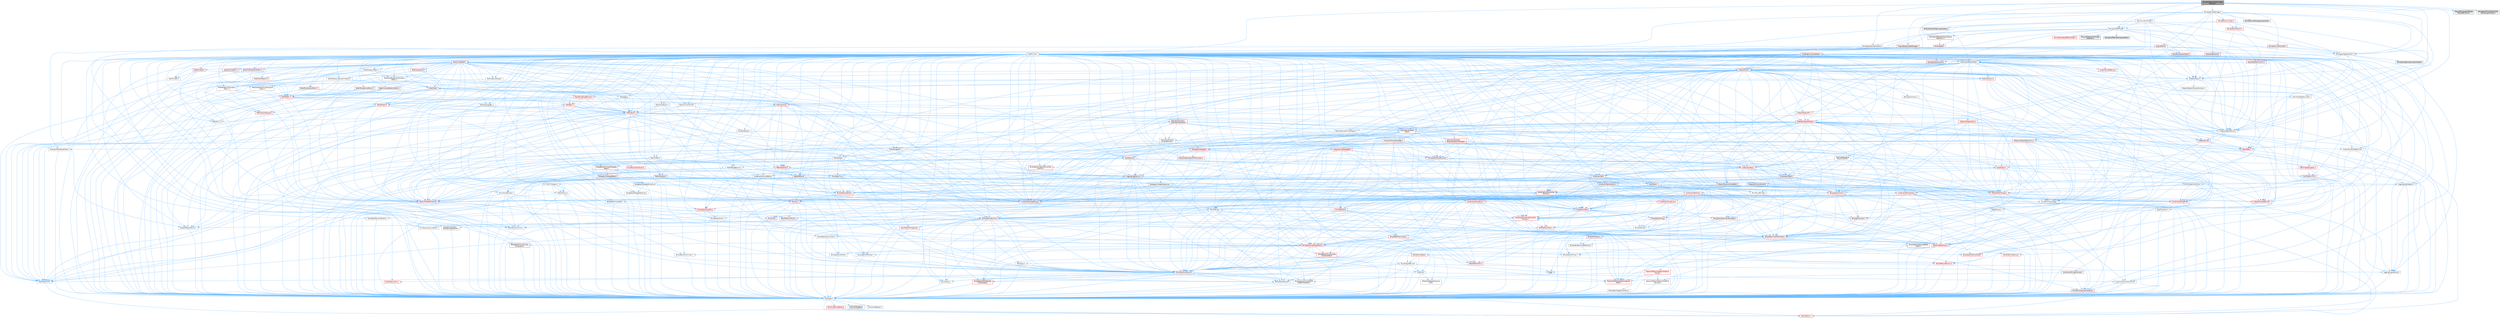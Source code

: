 digraph "GameplayAbilitiesDeveloperSettings.h"
{
 // INTERACTIVE_SVG=YES
 // LATEX_PDF_SIZE
  bgcolor="transparent";
  edge [fontname=Helvetica,fontsize=10,labelfontname=Helvetica,labelfontsize=10];
  node [fontname=Helvetica,fontsize=10,shape=box,height=0.2,width=0.4];
  Node1 [id="Node000001",label="GameplayAbilitiesDeveloper\lSettings.h",height=0.2,width=0.4,color="gray40", fillcolor="grey60", style="filled", fontcolor="black",tooltip=" "];
  Node1 -> Node2 [id="edge1_Node000001_Node000002",color="steelblue1",style="solid",tooltip=" "];
  Node2 [id="Node000002",label="CoreMinimal.h",height=0.2,width=0.4,color="grey40", fillcolor="white", style="filled",URL="$d7/d67/CoreMinimal_8h.html",tooltip=" "];
  Node2 -> Node3 [id="edge2_Node000002_Node000003",color="steelblue1",style="solid",tooltip=" "];
  Node3 [id="Node000003",label="CoreTypes.h",height=0.2,width=0.4,color="grey40", fillcolor="white", style="filled",URL="$dc/dec/CoreTypes_8h.html",tooltip=" "];
  Node3 -> Node4 [id="edge3_Node000003_Node000004",color="steelblue1",style="solid",tooltip=" "];
  Node4 [id="Node000004",label="HAL/Platform.h",height=0.2,width=0.4,color="red", fillcolor="#FFF0F0", style="filled",URL="$d9/dd0/Platform_8h.html",tooltip=" "];
  Node3 -> Node14 [id="edge4_Node000003_Node000014",color="steelblue1",style="solid",tooltip=" "];
  Node14 [id="Node000014",label="ProfilingDebugging\l/UMemoryDefines.h",height=0.2,width=0.4,color="grey40", fillcolor="white", style="filled",URL="$d2/da2/UMemoryDefines_8h.html",tooltip=" "];
  Node3 -> Node15 [id="edge5_Node000003_Node000015",color="steelblue1",style="solid",tooltip=" "];
  Node15 [id="Node000015",label="Misc/CoreMiscDefines.h",height=0.2,width=0.4,color="red", fillcolor="#FFF0F0", style="filled",URL="$da/d38/CoreMiscDefines_8h.html",tooltip=" "];
  Node15 -> Node4 [id="edge6_Node000015_Node000004",color="steelblue1",style="solid",tooltip=" "];
  Node3 -> Node16 [id="edge7_Node000003_Node000016",color="steelblue1",style="solid",tooltip=" "];
  Node16 [id="Node000016",label="Misc/CoreDefines.h",height=0.2,width=0.4,color="grey40", fillcolor="white", style="filled",URL="$d3/dd2/CoreDefines_8h.html",tooltip=" "];
  Node2 -> Node17 [id="edge8_Node000002_Node000017",color="steelblue1",style="solid",tooltip=" "];
  Node17 [id="Node000017",label="CoreFwd.h",height=0.2,width=0.4,color="grey40", fillcolor="white", style="filled",URL="$d1/d1e/CoreFwd_8h.html",tooltip=" "];
  Node17 -> Node3 [id="edge9_Node000017_Node000003",color="steelblue1",style="solid",tooltip=" "];
  Node17 -> Node18 [id="edge10_Node000017_Node000018",color="steelblue1",style="solid",tooltip=" "];
  Node18 [id="Node000018",label="Containers/ContainersFwd.h",height=0.2,width=0.4,color="grey40", fillcolor="white", style="filled",URL="$d4/d0a/ContainersFwd_8h.html",tooltip=" "];
  Node18 -> Node4 [id="edge11_Node000018_Node000004",color="steelblue1",style="solid",tooltip=" "];
  Node18 -> Node3 [id="edge12_Node000018_Node000003",color="steelblue1",style="solid",tooltip=" "];
  Node18 -> Node19 [id="edge13_Node000018_Node000019",color="steelblue1",style="solid",tooltip=" "];
  Node19 [id="Node000019",label="Traits/IsContiguousContainer.h",height=0.2,width=0.4,color="red", fillcolor="#FFF0F0", style="filled",URL="$d5/d3c/IsContiguousContainer_8h.html",tooltip=" "];
  Node19 -> Node3 [id="edge14_Node000019_Node000003",color="steelblue1",style="solid",tooltip=" "];
  Node17 -> Node22 [id="edge15_Node000017_Node000022",color="steelblue1",style="solid",tooltip=" "];
  Node22 [id="Node000022",label="Math/MathFwd.h",height=0.2,width=0.4,color="grey40", fillcolor="white", style="filled",URL="$d2/d10/MathFwd_8h.html",tooltip=" "];
  Node22 -> Node4 [id="edge16_Node000022_Node000004",color="steelblue1",style="solid",tooltip=" "];
  Node17 -> Node23 [id="edge17_Node000017_Node000023",color="steelblue1",style="solid",tooltip=" "];
  Node23 [id="Node000023",label="UObject/UObjectHierarchy\lFwd.h",height=0.2,width=0.4,color="grey40", fillcolor="white", style="filled",URL="$d3/d13/UObjectHierarchyFwd_8h.html",tooltip=" "];
  Node2 -> Node23 [id="edge18_Node000002_Node000023",color="steelblue1",style="solid",tooltip=" "];
  Node2 -> Node18 [id="edge19_Node000002_Node000018",color="steelblue1",style="solid",tooltip=" "];
  Node2 -> Node24 [id="edge20_Node000002_Node000024",color="steelblue1",style="solid",tooltip=" "];
  Node24 [id="Node000024",label="Misc/VarArgs.h",height=0.2,width=0.4,color="grey40", fillcolor="white", style="filled",URL="$d5/d6f/VarArgs_8h.html",tooltip=" "];
  Node24 -> Node3 [id="edge21_Node000024_Node000003",color="steelblue1",style="solid",tooltip=" "];
  Node2 -> Node25 [id="edge22_Node000002_Node000025",color="steelblue1",style="solid",tooltip=" "];
  Node25 [id="Node000025",label="Logging/LogVerbosity.h",height=0.2,width=0.4,color="grey40", fillcolor="white", style="filled",URL="$d2/d8f/LogVerbosity_8h.html",tooltip=" "];
  Node25 -> Node3 [id="edge23_Node000025_Node000003",color="steelblue1",style="solid",tooltip=" "];
  Node2 -> Node26 [id="edge24_Node000002_Node000026",color="steelblue1",style="solid",tooltip=" "];
  Node26 [id="Node000026",label="Misc/OutputDevice.h",height=0.2,width=0.4,color="grey40", fillcolor="white", style="filled",URL="$d7/d32/OutputDevice_8h.html",tooltip=" "];
  Node26 -> Node17 [id="edge25_Node000026_Node000017",color="steelblue1",style="solid",tooltip=" "];
  Node26 -> Node3 [id="edge26_Node000026_Node000003",color="steelblue1",style="solid",tooltip=" "];
  Node26 -> Node25 [id="edge27_Node000026_Node000025",color="steelblue1",style="solid",tooltip=" "];
  Node26 -> Node24 [id="edge28_Node000026_Node000024",color="steelblue1",style="solid",tooltip=" "];
  Node26 -> Node27 [id="edge29_Node000026_Node000027",color="steelblue1",style="solid",tooltip=" "];
  Node27 [id="Node000027",label="Templates/IsArrayOrRefOf\lTypeByPredicate.h",height=0.2,width=0.4,color="grey40", fillcolor="white", style="filled",URL="$d6/da1/IsArrayOrRefOfTypeByPredicate_8h.html",tooltip=" "];
  Node27 -> Node3 [id="edge30_Node000027_Node000003",color="steelblue1",style="solid",tooltip=" "];
  Node26 -> Node28 [id="edge31_Node000026_Node000028",color="steelblue1",style="solid",tooltip=" "];
  Node28 [id="Node000028",label="Templates/IsValidVariadic\lFunctionArg.h",height=0.2,width=0.4,color="red", fillcolor="#FFF0F0", style="filled",URL="$d0/dc8/IsValidVariadicFunctionArg_8h.html",tooltip=" "];
  Node28 -> Node3 [id="edge32_Node000028_Node000003",color="steelblue1",style="solid",tooltip=" "];
  Node26 -> Node30 [id="edge33_Node000026_Node000030",color="steelblue1",style="solid",tooltip=" "];
  Node30 [id="Node000030",label="Traits/IsCharEncodingCompatible\lWith.h",height=0.2,width=0.4,color="red", fillcolor="#FFF0F0", style="filled",URL="$df/dd1/IsCharEncodingCompatibleWith_8h.html",tooltip=" "];
  Node2 -> Node32 [id="edge34_Node000002_Node000032",color="steelblue1",style="solid",tooltip=" "];
  Node32 [id="Node000032",label="HAL/PlatformCrt.h",height=0.2,width=0.4,color="red", fillcolor="#FFF0F0", style="filled",URL="$d8/d75/PlatformCrt_8h.html",tooltip=" "];
  Node32 -> Node33 [id="edge35_Node000032_Node000033",color="steelblue1",style="solid",tooltip=" "];
  Node33 [id="Node000033",label="new",height=0.2,width=0.4,color="grey60", fillcolor="#E0E0E0", style="filled",tooltip=" "];
  Node2 -> Node42 [id="edge36_Node000002_Node000042",color="steelblue1",style="solid",tooltip=" "];
  Node42 [id="Node000042",label="HAL/PlatformMisc.h",height=0.2,width=0.4,color="red", fillcolor="#FFF0F0", style="filled",URL="$d0/df5/PlatformMisc_8h.html",tooltip=" "];
  Node42 -> Node3 [id="edge37_Node000042_Node000003",color="steelblue1",style="solid",tooltip=" "];
  Node2 -> Node61 [id="edge38_Node000002_Node000061",color="steelblue1",style="solid",tooltip=" "];
  Node61 [id="Node000061",label="Misc/AssertionMacros.h",height=0.2,width=0.4,color="red", fillcolor="#FFF0F0", style="filled",URL="$d0/dfa/AssertionMacros_8h.html",tooltip=" "];
  Node61 -> Node3 [id="edge39_Node000061_Node000003",color="steelblue1",style="solid",tooltip=" "];
  Node61 -> Node4 [id="edge40_Node000061_Node000004",color="steelblue1",style="solid",tooltip=" "];
  Node61 -> Node42 [id="edge41_Node000061_Node000042",color="steelblue1",style="solid",tooltip=" "];
  Node61 -> Node62 [id="edge42_Node000061_Node000062",color="steelblue1",style="solid",tooltip=" "];
  Node62 [id="Node000062",label="Templates/EnableIf.h",height=0.2,width=0.4,color="grey40", fillcolor="white", style="filled",URL="$d7/d60/EnableIf_8h.html",tooltip=" "];
  Node62 -> Node3 [id="edge43_Node000062_Node000003",color="steelblue1",style="solid",tooltip=" "];
  Node61 -> Node27 [id="edge44_Node000061_Node000027",color="steelblue1",style="solid",tooltip=" "];
  Node61 -> Node28 [id="edge45_Node000061_Node000028",color="steelblue1",style="solid",tooltip=" "];
  Node61 -> Node30 [id="edge46_Node000061_Node000030",color="steelblue1",style="solid",tooltip=" "];
  Node61 -> Node24 [id="edge47_Node000061_Node000024",color="steelblue1",style="solid",tooltip=" "];
  Node2 -> Node70 [id="edge48_Node000002_Node000070",color="steelblue1",style="solid",tooltip=" "];
  Node70 [id="Node000070",label="Templates/IsPointer.h",height=0.2,width=0.4,color="grey40", fillcolor="white", style="filled",URL="$d7/d05/IsPointer_8h.html",tooltip=" "];
  Node70 -> Node3 [id="edge49_Node000070_Node000003",color="steelblue1",style="solid",tooltip=" "];
  Node2 -> Node71 [id="edge50_Node000002_Node000071",color="steelblue1",style="solid",tooltip=" "];
  Node71 [id="Node000071",label="HAL/PlatformMemory.h",height=0.2,width=0.4,color="red", fillcolor="#FFF0F0", style="filled",URL="$de/d68/PlatformMemory_8h.html",tooltip=" "];
  Node71 -> Node3 [id="edge51_Node000071_Node000003",color="steelblue1",style="solid",tooltip=" "];
  Node2 -> Node54 [id="edge52_Node000002_Node000054",color="steelblue1",style="solid",tooltip=" "];
  Node54 [id="Node000054",label="HAL/PlatformAtomics.h",height=0.2,width=0.4,color="red", fillcolor="#FFF0F0", style="filled",URL="$d3/d36/PlatformAtomics_8h.html",tooltip=" "];
  Node54 -> Node3 [id="edge53_Node000054_Node000003",color="steelblue1",style="solid",tooltip=" "];
  Node2 -> Node76 [id="edge54_Node000002_Node000076",color="steelblue1",style="solid",tooltip=" "];
  Node76 [id="Node000076",label="Misc/Exec.h",height=0.2,width=0.4,color="grey40", fillcolor="white", style="filled",URL="$de/ddb/Exec_8h.html",tooltip=" "];
  Node76 -> Node3 [id="edge55_Node000076_Node000003",color="steelblue1",style="solid",tooltip=" "];
  Node76 -> Node61 [id="edge56_Node000076_Node000061",color="steelblue1",style="solid",tooltip=" "];
  Node2 -> Node77 [id="edge57_Node000002_Node000077",color="steelblue1",style="solid",tooltip=" "];
  Node77 [id="Node000077",label="HAL/MemoryBase.h",height=0.2,width=0.4,color="red", fillcolor="#FFF0F0", style="filled",URL="$d6/d9f/MemoryBase_8h.html",tooltip=" "];
  Node77 -> Node3 [id="edge58_Node000077_Node000003",color="steelblue1",style="solid",tooltip=" "];
  Node77 -> Node54 [id="edge59_Node000077_Node000054",color="steelblue1",style="solid",tooltip=" "];
  Node77 -> Node32 [id="edge60_Node000077_Node000032",color="steelblue1",style="solid",tooltip=" "];
  Node77 -> Node76 [id="edge61_Node000077_Node000076",color="steelblue1",style="solid",tooltip=" "];
  Node77 -> Node26 [id="edge62_Node000077_Node000026",color="steelblue1",style="solid",tooltip=" "];
  Node2 -> Node87 [id="edge63_Node000002_Node000087",color="steelblue1",style="solid",tooltip=" "];
  Node87 [id="Node000087",label="HAL/UnrealMemory.h",height=0.2,width=0.4,color="red", fillcolor="#FFF0F0", style="filled",URL="$d9/d96/UnrealMemory_8h.html",tooltip=" "];
  Node87 -> Node3 [id="edge64_Node000087_Node000003",color="steelblue1",style="solid",tooltip=" "];
  Node87 -> Node77 [id="edge65_Node000087_Node000077",color="steelblue1",style="solid",tooltip=" "];
  Node87 -> Node71 [id="edge66_Node000087_Node000071",color="steelblue1",style="solid",tooltip=" "];
  Node87 -> Node70 [id="edge67_Node000087_Node000070",color="steelblue1",style="solid",tooltip=" "];
  Node2 -> Node89 [id="edge68_Node000002_Node000089",color="steelblue1",style="solid",tooltip=" "];
  Node89 [id="Node000089",label="Templates/IsArithmetic.h",height=0.2,width=0.4,color="grey40", fillcolor="white", style="filled",URL="$d2/d5d/IsArithmetic_8h.html",tooltip=" "];
  Node89 -> Node3 [id="edge69_Node000089_Node000003",color="steelblue1",style="solid",tooltip=" "];
  Node2 -> Node83 [id="edge70_Node000002_Node000083",color="steelblue1",style="solid",tooltip=" "];
  Node83 [id="Node000083",label="Templates/AndOrNot.h",height=0.2,width=0.4,color="grey40", fillcolor="white", style="filled",URL="$db/d0a/AndOrNot_8h.html",tooltip=" "];
  Node83 -> Node3 [id="edge71_Node000083_Node000003",color="steelblue1",style="solid",tooltip=" "];
  Node2 -> Node90 [id="edge72_Node000002_Node000090",color="steelblue1",style="solid",tooltip=" "];
  Node90 [id="Node000090",label="Templates/IsPODType.h",height=0.2,width=0.4,color="grey40", fillcolor="white", style="filled",URL="$d7/db1/IsPODType_8h.html",tooltip=" "];
  Node90 -> Node3 [id="edge73_Node000090_Node000003",color="steelblue1",style="solid",tooltip=" "];
  Node2 -> Node91 [id="edge74_Node000002_Node000091",color="steelblue1",style="solid",tooltip=" "];
  Node91 [id="Node000091",label="Templates/IsUECoreType.h",height=0.2,width=0.4,color="red", fillcolor="#FFF0F0", style="filled",URL="$d1/db8/IsUECoreType_8h.html",tooltip=" "];
  Node91 -> Node3 [id="edge75_Node000091_Node000003",color="steelblue1",style="solid",tooltip=" "];
  Node2 -> Node84 [id="edge76_Node000002_Node000084",color="steelblue1",style="solid",tooltip=" "];
  Node84 [id="Node000084",label="Templates/IsTriviallyCopy\lConstructible.h",height=0.2,width=0.4,color="red", fillcolor="#FFF0F0", style="filled",URL="$d3/d78/IsTriviallyCopyConstructible_8h.html",tooltip=" "];
  Node84 -> Node3 [id="edge77_Node000084_Node000003",color="steelblue1",style="solid",tooltip=" "];
  Node2 -> Node92 [id="edge78_Node000002_Node000092",color="steelblue1",style="solid",tooltip=" "];
  Node92 [id="Node000092",label="Templates/UnrealTypeTraits.h",height=0.2,width=0.4,color="red", fillcolor="#FFF0F0", style="filled",URL="$d2/d2d/UnrealTypeTraits_8h.html",tooltip=" "];
  Node92 -> Node3 [id="edge79_Node000092_Node000003",color="steelblue1",style="solid",tooltip=" "];
  Node92 -> Node70 [id="edge80_Node000092_Node000070",color="steelblue1",style="solid",tooltip=" "];
  Node92 -> Node61 [id="edge81_Node000092_Node000061",color="steelblue1",style="solid",tooltip=" "];
  Node92 -> Node83 [id="edge82_Node000092_Node000083",color="steelblue1",style="solid",tooltip=" "];
  Node92 -> Node62 [id="edge83_Node000092_Node000062",color="steelblue1",style="solid",tooltip=" "];
  Node92 -> Node89 [id="edge84_Node000092_Node000089",color="steelblue1",style="solid",tooltip=" "];
  Node92 -> Node90 [id="edge85_Node000092_Node000090",color="steelblue1",style="solid",tooltip=" "];
  Node92 -> Node91 [id="edge86_Node000092_Node000091",color="steelblue1",style="solid",tooltip=" "];
  Node92 -> Node84 [id="edge87_Node000092_Node000084",color="steelblue1",style="solid",tooltip=" "];
  Node2 -> Node62 [id="edge88_Node000002_Node000062",color="steelblue1",style="solid",tooltip=" "];
  Node2 -> Node94 [id="edge89_Node000002_Node000094",color="steelblue1",style="solid",tooltip=" "];
  Node94 [id="Node000094",label="Templates/RemoveReference.h",height=0.2,width=0.4,color="grey40", fillcolor="white", style="filled",URL="$da/dbe/RemoveReference_8h.html",tooltip=" "];
  Node94 -> Node3 [id="edge90_Node000094_Node000003",color="steelblue1",style="solid",tooltip=" "];
  Node2 -> Node95 [id="edge91_Node000002_Node000095",color="steelblue1",style="solid",tooltip=" "];
  Node95 [id="Node000095",label="Templates/IntegralConstant.h",height=0.2,width=0.4,color="grey40", fillcolor="white", style="filled",URL="$db/d1b/IntegralConstant_8h.html",tooltip=" "];
  Node95 -> Node3 [id="edge92_Node000095_Node000003",color="steelblue1",style="solid",tooltip=" "];
  Node2 -> Node96 [id="edge93_Node000002_Node000096",color="steelblue1",style="solid",tooltip=" "];
  Node96 [id="Node000096",label="Templates/IsClass.h",height=0.2,width=0.4,color="grey40", fillcolor="white", style="filled",URL="$db/dcb/IsClass_8h.html",tooltip=" "];
  Node96 -> Node3 [id="edge94_Node000096_Node000003",color="steelblue1",style="solid",tooltip=" "];
  Node2 -> Node97 [id="edge95_Node000002_Node000097",color="steelblue1",style="solid",tooltip=" "];
  Node97 [id="Node000097",label="Templates/TypeCompatible\lBytes.h",height=0.2,width=0.4,color="red", fillcolor="#FFF0F0", style="filled",URL="$df/d0a/TypeCompatibleBytes_8h.html",tooltip=" "];
  Node97 -> Node3 [id="edge96_Node000097_Node000003",color="steelblue1",style="solid",tooltip=" "];
  Node97 -> Node33 [id="edge97_Node000097_Node000033",color="steelblue1",style="solid",tooltip=" "];
  Node2 -> Node19 [id="edge98_Node000002_Node000019",color="steelblue1",style="solid",tooltip=" "];
  Node2 -> Node98 [id="edge99_Node000002_Node000098",color="steelblue1",style="solid",tooltip=" "];
  Node98 [id="Node000098",label="Templates/UnrealTemplate.h",height=0.2,width=0.4,color="red", fillcolor="#FFF0F0", style="filled",URL="$d4/d24/UnrealTemplate_8h.html",tooltip=" "];
  Node98 -> Node3 [id="edge100_Node000098_Node000003",color="steelblue1",style="solid",tooltip=" "];
  Node98 -> Node70 [id="edge101_Node000098_Node000070",color="steelblue1",style="solid",tooltip=" "];
  Node98 -> Node87 [id="edge102_Node000098_Node000087",color="steelblue1",style="solid",tooltip=" "];
  Node98 -> Node92 [id="edge103_Node000098_Node000092",color="steelblue1",style="solid",tooltip=" "];
  Node98 -> Node94 [id="edge104_Node000098_Node000094",color="steelblue1",style="solid",tooltip=" "];
  Node98 -> Node97 [id="edge105_Node000098_Node000097",color="steelblue1",style="solid",tooltip=" "];
  Node98 -> Node19 [id="edge106_Node000098_Node000019",color="steelblue1",style="solid",tooltip=" "];
  Node2 -> Node47 [id="edge107_Node000002_Node000047",color="steelblue1",style="solid",tooltip=" "];
  Node47 [id="Node000047",label="Math/NumericLimits.h",height=0.2,width=0.4,color="grey40", fillcolor="white", style="filled",URL="$df/d1b/NumericLimits_8h.html",tooltip=" "];
  Node47 -> Node3 [id="edge108_Node000047_Node000003",color="steelblue1",style="solid",tooltip=" "];
  Node2 -> Node102 [id="edge109_Node000002_Node000102",color="steelblue1",style="solid",tooltip=" "];
  Node102 [id="Node000102",label="HAL/PlatformMath.h",height=0.2,width=0.4,color="red", fillcolor="#FFF0F0", style="filled",URL="$dc/d53/PlatformMath_8h.html",tooltip=" "];
  Node102 -> Node3 [id="edge110_Node000102_Node000003",color="steelblue1",style="solid",tooltip=" "];
  Node2 -> Node85 [id="edge111_Node000002_Node000085",color="steelblue1",style="solid",tooltip=" "];
  Node85 [id="Node000085",label="Templates/IsTriviallyCopy\lAssignable.h",height=0.2,width=0.4,color="red", fillcolor="#FFF0F0", style="filled",URL="$d2/df2/IsTriviallyCopyAssignable_8h.html",tooltip=" "];
  Node85 -> Node3 [id="edge112_Node000085_Node000003",color="steelblue1",style="solid",tooltip=" "];
  Node2 -> Node110 [id="edge113_Node000002_Node000110",color="steelblue1",style="solid",tooltip=" "];
  Node110 [id="Node000110",label="Templates/MemoryOps.h",height=0.2,width=0.4,color="red", fillcolor="#FFF0F0", style="filled",URL="$db/dea/MemoryOps_8h.html",tooltip=" "];
  Node110 -> Node3 [id="edge114_Node000110_Node000003",color="steelblue1",style="solid",tooltip=" "];
  Node110 -> Node87 [id="edge115_Node000110_Node000087",color="steelblue1",style="solid",tooltip=" "];
  Node110 -> Node85 [id="edge116_Node000110_Node000085",color="steelblue1",style="solid",tooltip=" "];
  Node110 -> Node84 [id="edge117_Node000110_Node000084",color="steelblue1",style="solid",tooltip=" "];
  Node110 -> Node92 [id="edge118_Node000110_Node000092",color="steelblue1",style="solid",tooltip=" "];
  Node110 -> Node33 [id="edge119_Node000110_Node000033",color="steelblue1",style="solid",tooltip=" "];
  Node2 -> Node111 [id="edge120_Node000002_Node000111",color="steelblue1",style="solid",tooltip=" "];
  Node111 [id="Node000111",label="Containers/ContainerAllocation\lPolicies.h",height=0.2,width=0.4,color="red", fillcolor="#FFF0F0", style="filled",URL="$d7/dff/ContainerAllocationPolicies_8h.html",tooltip=" "];
  Node111 -> Node3 [id="edge121_Node000111_Node000003",color="steelblue1",style="solid",tooltip=" "];
  Node111 -> Node111 [id="edge122_Node000111_Node000111",color="steelblue1",style="solid",tooltip=" "];
  Node111 -> Node102 [id="edge123_Node000111_Node000102",color="steelblue1",style="solid",tooltip=" "];
  Node111 -> Node87 [id="edge124_Node000111_Node000087",color="steelblue1",style="solid",tooltip=" "];
  Node111 -> Node47 [id="edge125_Node000111_Node000047",color="steelblue1",style="solid",tooltip=" "];
  Node111 -> Node61 [id="edge126_Node000111_Node000061",color="steelblue1",style="solid",tooltip=" "];
  Node111 -> Node110 [id="edge127_Node000111_Node000110",color="steelblue1",style="solid",tooltip=" "];
  Node111 -> Node97 [id="edge128_Node000111_Node000097",color="steelblue1",style="solid",tooltip=" "];
  Node2 -> Node114 [id="edge129_Node000002_Node000114",color="steelblue1",style="solid",tooltip=" "];
  Node114 [id="Node000114",label="Templates/IsEnumClass.h",height=0.2,width=0.4,color="grey40", fillcolor="white", style="filled",URL="$d7/d15/IsEnumClass_8h.html",tooltip=" "];
  Node114 -> Node3 [id="edge130_Node000114_Node000003",color="steelblue1",style="solid",tooltip=" "];
  Node114 -> Node83 [id="edge131_Node000114_Node000083",color="steelblue1",style="solid",tooltip=" "];
  Node2 -> Node115 [id="edge132_Node000002_Node000115",color="steelblue1",style="solid",tooltip=" "];
  Node115 [id="Node000115",label="HAL/PlatformProperties.h",height=0.2,width=0.4,color="red", fillcolor="#FFF0F0", style="filled",URL="$d9/db0/PlatformProperties_8h.html",tooltip=" "];
  Node115 -> Node3 [id="edge133_Node000115_Node000003",color="steelblue1",style="solid",tooltip=" "];
  Node2 -> Node118 [id="edge134_Node000002_Node000118",color="steelblue1",style="solid",tooltip=" "];
  Node118 [id="Node000118",label="Misc/EngineVersionBase.h",height=0.2,width=0.4,color="grey40", fillcolor="white", style="filled",URL="$d5/d2b/EngineVersionBase_8h.html",tooltip=" "];
  Node118 -> Node3 [id="edge135_Node000118_Node000003",color="steelblue1",style="solid",tooltip=" "];
  Node2 -> Node119 [id="edge136_Node000002_Node000119",color="steelblue1",style="solid",tooltip=" "];
  Node119 [id="Node000119",label="Internationalization\l/TextNamespaceFwd.h",height=0.2,width=0.4,color="grey40", fillcolor="white", style="filled",URL="$d8/d97/TextNamespaceFwd_8h.html",tooltip=" "];
  Node119 -> Node3 [id="edge137_Node000119_Node000003",color="steelblue1",style="solid",tooltip=" "];
  Node2 -> Node120 [id="edge138_Node000002_Node000120",color="steelblue1",style="solid",tooltip=" "];
  Node120 [id="Node000120",label="Serialization/Archive.h",height=0.2,width=0.4,color="red", fillcolor="#FFF0F0", style="filled",URL="$d7/d3b/Archive_8h.html",tooltip=" "];
  Node120 -> Node17 [id="edge139_Node000120_Node000017",color="steelblue1",style="solid",tooltip=" "];
  Node120 -> Node3 [id="edge140_Node000120_Node000003",color="steelblue1",style="solid",tooltip=" "];
  Node120 -> Node115 [id="edge141_Node000120_Node000115",color="steelblue1",style="solid",tooltip=" "];
  Node120 -> Node119 [id="edge142_Node000120_Node000119",color="steelblue1",style="solid",tooltip=" "];
  Node120 -> Node22 [id="edge143_Node000120_Node000022",color="steelblue1",style="solid",tooltip=" "];
  Node120 -> Node61 [id="edge144_Node000120_Node000061",color="steelblue1",style="solid",tooltip=" "];
  Node120 -> Node118 [id="edge145_Node000120_Node000118",color="steelblue1",style="solid",tooltip=" "];
  Node120 -> Node24 [id="edge146_Node000120_Node000024",color="steelblue1",style="solid",tooltip=" "];
  Node120 -> Node62 [id="edge147_Node000120_Node000062",color="steelblue1",style="solid",tooltip=" "];
  Node120 -> Node27 [id="edge148_Node000120_Node000027",color="steelblue1",style="solid",tooltip=" "];
  Node120 -> Node114 [id="edge149_Node000120_Node000114",color="steelblue1",style="solid",tooltip=" "];
  Node120 -> Node28 [id="edge150_Node000120_Node000028",color="steelblue1",style="solid",tooltip=" "];
  Node120 -> Node98 [id="edge151_Node000120_Node000098",color="steelblue1",style="solid",tooltip=" "];
  Node120 -> Node30 [id="edge152_Node000120_Node000030",color="steelblue1",style="solid",tooltip=" "];
  Node120 -> Node123 [id="edge153_Node000120_Node000123",color="steelblue1",style="solid",tooltip=" "];
  Node123 [id="Node000123",label="UObject/ObjectVersion.h",height=0.2,width=0.4,color="grey40", fillcolor="white", style="filled",URL="$da/d63/ObjectVersion_8h.html",tooltip=" "];
  Node123 -> Node3 [id="edge154_Node000123_Node000003",color="steelblue1",style="solid",tooltip=" "];
  Node2 -> Node124 [id="edge155_Node000002_Node000124",color="steelblue1",style="solid",tooltip=" "];
  Node124 [id="Node000124",label="Templates/Less.h",height=0.2,width=0.4,color="grey40", fillcolor="white", style="filled",URL="$de/dc8/Less_8h.html",tooltip=" "];
  Node124 -> Node3 [id="edge156_Node000124_Node000003",color="steelblue1",style="solid",tooltip=" "];
  Node124 -> Node98 [id="edge157_Node000124_Node000098",color="steelblue1",style="solid",tooltip=" "];
  Node2 -> Node125 [id="edge158_Node000002_Node000125",color="steelblue1",style="solid",tooltip=" "];
  Node125 [id="Node000125",label="Templates/Sorting.h",height=0.2,width=0.4,color="red", fillcolor="#FFF0F0", style="filled",URL="$d3/d9e/Sorting_8h.html",tooltip=" "];
  Node125 -> Node3 [id="edge159_Node000125_Node000003",color="steelblue1",style="solid",tooltip=" "];
  Node125 -> Node102 [id="edge160_Node000125_Node000102",color="steelblue1",style="solid",tooltip=" "];
  Node125 -> Node124 [id="edge161_Node000125_Node000124",color="steelblue1",style="solid",tooltip=" "];
  Node2 -> Node136 [id="edge162_Node000002_Node000136",color="steelblue1",style="solid",tooltip=" "];
  Node136 [id="Node000136",label="Misc/Char.h",height=0.2,width=0.4,color="red", fillcolor="#FFF0F0", style="filled",URL="$d0/d58/Char_8h.html",tooltip=" "];
  Node136 -> Node3 [id="edge163_Node000136_Node000003",color="steelblue1",style="solid",tooltip=" "];
  Node2 -> Node139 [id="edge164_Node000002_Node000139",color="steelblue1",style="solid",tooltip=" "];
  Node139 [id="Node000139",label="GenericPlatform/GenericPlatform\lStricmp.h",height=0.2,width=0.4,color="grey40", fillcolor="white", style="filled",URL="$d2/d86/GenericPlatformStricmp_8h.html",tooltip=" "];
  Node139 -> Node3 [id="edge165_Node000139_Node000003",color="steelblue1",style="solid",tooltip=" "];
  Node2 -> Node140 [id="edge166_Node000002_Node000140",color="steelblue1",style="solid",tooltip=" "];
  Node140 [id="Node000140",label="GenericPlatform/GenericPlatform\lString.h",height=0.2,width=0.4,color="red", fillcolor="#FFF0F0", style="filled",URL="$dd/d20/GenericPlatformString_8h.html",tooltip=" "];
  Node140 -> Node3 [id="edge167_Node000140_Node000003",color="steelblue1",style="solid",tooltip=" "];
  Node140 -> Node139 [id="edge168_Node000140_Node000139",color="steelblue1",style="solid",tooltip=" "];
  Node140 -> Node62 [id="edge169_Node000140_Node000062",color="steelblue1",style="solid",tooltip=" "];
  Node140 -> Node30 [id="edge170_Node000140_Node000030",color="steelblue1",style="solid",tooltip=" "];
  Node2 -> Node73 [id="edge171_Node000002_Node000073",color="steelblue1",style="solid",tooltip=" "];
  Node73 [id="Node000073",label="HAL/PlatformString.h",height=0.2,width=0.4,color="red", fillcolor="#FFF0F0", style="filled",URL="$db/db5/PlatformString_8h.html",tooltip=" "];
  Node73 -> Node3 [id="edge172_Node000073_Node000003",color="steelblue1",style="solid",tooltip=" "];
  Node2 -> Node143 [id="edge173_Node000002_Node000143",color="steelblue1",style="solid",tooltip=" "];
  Node143 [id="Node000143",label="Misc/CString.h",height=0.2,width=0.4,color="grey40", fillcolor="white", style="filled",URL="$d2/d49/CString_8h.html",tooltip=" "];
  Node143 -> Node3 [id="edge174_Node000143_Node000003",color="steelblue1",style="solid",tooltip=" "];
  Node143 -> Node32 [id="edge175_Node000143_Node000032",color="steelblue1",style="solid",tooltip=" "];
  Node143 -> Node73 [id="edge176_Node000143_Node000073",color="steelblue1",style="solid",tooltip=" "];
  Node143 -> Node61 [id="edge177_Node000143_Node000061",color="steelblue1",style="solid",tooltip=" "];
  Node143 -> Node136 [id="edge178_Node000143_Node000136",color="steelblue1",style="solid",tooltip=" "];
  Node143 -> Node24 [id="edge179_Node000143_Node000024",color="steelblue1",style="solid",tooltip=" "];
  Node143 -> Node27 [id="edge180_Node000143_Node000027",color="steelblue1",style="solid",tooltip=" "];
  Node143 -> Node28 [id="edge181_Node000143_Node000028",color="steelblue1",style="solid",tooltip=" "];
  Node143 -> Node30 [id="edge182_Node000143_Node000030",color="steelblue1",style="solid",tooltip=" "];
  Node2 -> Node144 [id="edge183_Node000002_Node000144",color="steelblue1",style="solid",tooltip=" "];
  Node144 [id="Node000144",label="Misc/Crc.h",height=0.2,width=0.4,color="red", fillcolor="#FFF0F0", style="filled",URL="$d4/dd2/Crc_8h.html",tooltip=" "];
  Node144 -> Node3 [id="edge184_Node000144_Node000003",color="steelblue1",style="solid",tooltip=" "];
  Node144 -> Node73 [id="edge185_Node000144_Node000073",color="steelblue1",style="solid",tooltip=" "];
  Node144 -> Node61 [id="edge186_Node000144_Node000061",color="steelblue1",style="solid",tooltip=" "];
  Node144 -> Node143 [id="edge187_Node000144_Node000143",color="steelblue1",style="solid",tooltip=" "];
  Node144 -> Node136 [id="edge188_Node000144_Node000136",color="steelblue1",style="solid",tooltip=" "];
  Node144 -> Node92 [id="edge189_Node000144_Node000092",color="steelblue1",style="solid",tooltip=" "];
  Node2 -> Node135 [id="edge190_Node000002_Node000135",color="steelblue1",style="solid",tooltip=" "];
  Node135 [id="Node000135",label="Math/UnrealMathUtility.h",height=0.2,width=0.4,color="red", fillcolor="#FFF0F0", style="filled",URL="$db/db8/UnrealMathUtility_8h.html",tooltip=" "];
  Node135 -> Node3 [id="edge191_Node000135_Node000003",color="steelblue1",style="solid",tooltip=" "];
  Node135 -> Node61 [id="edge192_Node000135_Node000061",color="steelblue1",style="solid",tooltip=" "];
  Node135 -> Node102 [id="edge193_Node000135_Node000102",color="steelblue1",style="solid",tooltip=" "];
  Node135 -> Node22 [id="edge194_Node000135_Node000022",color="steelblue1",style="solid",tooltip=" "];
  Node2 -> Node145 [id="edge195_Node000002_Node000145",color="steelblue1",style="solid",tooltip=" "];
  Node145 [id="Node000145",label="Containers/UnrealString.h",height=0.2,width=0.4,color="red", fillcolor="#FFF0F0", style="filled",URL="$d5/dba/UnrealString_8h.html",tooltip=" "];
  Node2 -> Node149 [id="edge196_Node000002_Node000149",color="steelblue1",style="solid",tooltip=" "];
  Node149 [id="Node000149",label="Containers/Array.h",height=0.2,width=0.4,color="red", fillcolor="#FFF0F0", style="filled",URL="$df/dd0/Array_8h.html",tooltip=" "];
  Node149 -> Node3 [id="edge197_Node000149_Node000003",color="steelblue1",style="solid",tooltip=" "];
  Node149 -> Node61 [id="edge198_Node000149_Node000061",color="steelblue1",style="solid",tooltip=" "];
  Node149 -> Node87 [id="edge199_Node000149_Node000087",color="steelblue1",style="solid",tooltip=" "];
  Node149 -> Node92 [id="edge200_Node000149_Node000092",color="steelblue1",style="solid",tooltip=" "];
  Node149 -> Node98 [id="edge201_Node000149_Node000098",color="steelblue1",style="solid",tooltip=" "];
  Node149 -> Node111 [id="edge202_Node000149_Node000111",color="steelblue1",style="solid",tooltip=" "];
  Node149 -> Node120 [id="edge203_Node000149_Node000120",color="steelblue1",style="solid",tooltip=" "];
  Node149 -> Node128 [id="edge204_Node000149_Node000128",color="steelblue1",style="solid",tooltip=" "];
  Node128 [id="Node000128",label="Templates/Invoke.h",height=0.2,width=0.4,color="red", fillcolor="#FFF0F0", style="filled",URL="$d7/deb/Invoke_8h.html",tooltip=" "];
  Node128 -> Node3 [id="edge205_Node000128_Node000003",color="steelblue1",style="solid",tooltip=" "];
  Node128 -> Node98 [id="edge206_Node000128_Node000098",color="steelblue1",style="solid",tooltip=" "];
  Node149 -> Node124 [id="edge207_Node000149_Node000124",color="steelblue1",style="solid",tooltip=" "];
  Node149 -> Node125 [id="edge208_Node000149_Node000125",color="steelblue1",style="solid",tooltip=" "];
  Node149 -> Node172 [id="edge209_Node000149_Node000172",color="steelblue1",style="solid",tooltip=" "];
  Node172 [id="Node000172",label="Templates/AlignmentTemplates.h",height=0.2,width=0.4,color="red", fillcolor="#FFF0F0", style="filled",URL="$dd/d32/AlignmentTemplates_8h.html",tooltip=" "];
  Node172 -> Node3 [id="edge210_Node000172_Node000003",color="steelblue1",style="solid",tooltip=" "];
  Node172 -> Node70 [id="edge211_Node000172_Node000070",color="steelblue1",style="solid",tooltip=" "];
  Node2 -> Node173 [id="edge212_Node000002_Node000173",color="steelblue1",style="solid",tooltip=" "];
  Node173 [id="Node000173",label="Misc/FrameNumber.h",height=0.2,width=0.4,color="grey40", fillcolor="white", style="filled",URL="$dd/dbd/FrameNumber_8h.html",tooltip=" "];
  Node173 -> Node3 [id="edge213_Node000173_Node000003",color="steelblue1",style="solid",tooltip=" "];
  Node173 -> Node47 [id="edge214_Node000173_Node000047",color="steelblue1",style="solid",tooltip=" "];
  Node173 -> Node135 [id="edge215_Node000173_Node000135",color="steelblue1",style="solid",tooltip=" "];
  Node173 -> Node62 [id="edge216_Node000173_Node000062",color="steelblue1",style="solid",tooltip=" "];
  Node173 -> Node92 [id="edge217_Node000173_Node000092",color="steelblue1",style="solid",tooltip=" "];
  Node2 -> Node174 [id="edge218_Node000002_Node000174",color="steelblue1",style="solid",tooltip=" "];
  Node174 [id="Node000174",label="Misc/Timespan.h",height=0.2,width=0.4,color="grey40", fillcolor="white", style="filled",URL="$da/dd9/Timespan_8h.html",tooltip=" "];
  Node174 -> Node3 [id="edge219_Node000174_Node000003",color="steelblue1",style="solid",tooltip=" "];
  Node174 -> Node175 [id="edge220_Node000174_Node000175",color="steelblue1",style="solid",tooltip=" "];
  Node175 [id="Node000175",label="Math/Interval.h",height=0.2,width=0.4,color="grey40", fillcolor="white", style="filled",URL="$d1/d55/Interval_8h.html",tooltip=" "];
  Node175 -> Node3 [id="edge221_Node000175_Node000003",color="steelblue1",style="solid",tooltip=" "];
  Node175 -> Node89 [id="edge222_Node000175_Node000089",color="steelblue1",style="solid",tooltip=" "];
  Node175 -> Node92 [id="edge223_Node000175_Node000092",color="steelblue1",style="solid",tooltip=" "];
  Node175 -> Node47 [id="edge224_Node000175_Node000047",color="steelblue1",style="solid",tooltip=" "];
  Node175 -> Node135 [id="edge225_Node000175_Node000135",color="steelblue1",style="solid",tooltip=" "];
  Node174 -> Node135 [id="edge226_Node000174_Node000135",color="steelblue1",style="solid",tooltip=" "];
  Node174 -> Node61 [id="edge227_Node000174_Node000061",color="steelblue1",style="solid",tooltip=" "];
  Node2 -> Node176 [id="edge228_Node000002_Node000176",color="steelblue1",style="solid",tooltip=" "];
  Node176 [id="Node000176",label="Containers/StringConv.h",height=0.2,width=0.4,color="red", fillcolor="#FFF0F0", style="filled",URL="$d3/ddf/StringConv_8h.html",tooltip=" "];
  Node176 -> Node3 [id="edge229_Node000176_Node000003",color="steelblue1",style="solid",tooltip=" "];
  Node176 -> Node61 [id="edge230_Node000176_Node000061",color="steelblue1",style="solid",tooltip=" "];
  Node176 -> Node111 [id="edge231_Node000176_Node000111",color="steelblue1",style="solid",tooltip=" "];
  Node176 -> Node149 [id="edge232_Node000176_Node000149",color="steelblue1",style="solid",tooltip=" "];
  Node176 -> Node143 [id="edge233_Node000176_Node000143",color="steelblue1",style="solid",tooltip=" "];
  Node176 -> Node177 [id="edge234_Node000176_Node000177",color="steelblue1",style="solid",tooltip=" "];
  Node177 [id="Node000177",label="Templates/IsArray.h",height=0.2,width=0.4,color="grey40", fillcolor="white", style="filled",URL="$d8/d8d/IsArray_8h.html",tooltip=" "];
  Node177 -> Node3 [id="edge235_Node000177_Node000003",color="steelblue1",style="solid",tooltip=" "];
  Node176 -> Node98 [id="edge236_Node000176_Node000098",color="steelblue1",style="solid",tooltip=" "];
  Node176 -> Node92 [id="edge237_Node000176_Node000092",color="steelblue1",style="solid",tooltip=" "];
  Node176 -> Node30 [id="edge238_Node000176_Node000030",color="steelblue1",style="solid",tooltip=" "];
  Node176 -> Node19 [id="edge239_Node000176_Node000019",color="steelblue1",style="solid",tooltip=" "];
  Node2 -> Node178 [id="edge240_Node000002_Node000178",color="steelblue1",style="solid",tooltip=" "];
  Node178 [id="Node000178",label="UObject/UnrealNames.h",height=0.2,width=0.4,color="red", fillcolor="#FFF0F0", style="filled",URL="$d8/db1/UnrealNames_8h.html",tooltip=" "];
  Node178 -> Node3 [id="edge241_Node000178_Node000003",color="steelblue1",style="solid",tooltip=" "];
  Node2 -> Node180 [id="edge242_Node000002_Node000180",color="steelblue1",style="solid",tooltip=" "];
  Node180 [id="Node000180",label="UObject/NameTypes.h",height=0.2,width=0.4,color="red", fillcolor="#FFF0F0", style="filled",URL="$d6/d35/NameTypes_8h.html",tooltip=" "];
  Node180 -> Node3 [id="edge243_Node000180_Node000003",color="steelblue1",style="solid",tooltip=" "];
  Node180 -> Node61 [id="edge244_Node000180_Node000061",color="steelblue1",style="solid",tooltip=" "];
  Node180 -> Node87 [id="edge245_Node000180_Node000087",color="steelblue1",style="solid",tooltip=" "];
  Node180 -> Node92 [id="edge246_Node000180_Node000092",color="steelblue1",style="solid",tooltip=" "];
  Node180 -> Node98 [id="edge247_Node000180_Node000098",color="steelblue1",style="solid",tooltip=" "];
  Node180 -> Node145 [id="edge248_Node000180_Node000145",color="steelblue1",style="solid",tooltip=" "];
  Node180 -> Node176 [id="edge249_Node000180_Node000176",color="steelblue1",style="solid",tooltip=" "];
  Node180 -> Node44 [id="edge250_Node000180_Node000044",color="steelblue1",style="solid",tooltip=" "];
  Node44 [id="Node000044",label="Containers/StringFwd.h",height=0.2,width=0.4,color="red", fillcolor="#FFF0F0", style="filled",URL="$df/d37/StringFwd_8h.html",tooltip=" "];
  Node44 -> Node3 [id="edge251_Node000044_Node000003",color="steelblue1",style="solid",tooltip=" "];
  Node44 -> Node19 [id="edge252_Node000044_Node000019",color="steelblue1",style="solid",tooltip=" "];
  Node180 -> Node178 [id="edge253_Node000180_Node000178",color="steelblue1",style="solid",tooltip=" "];
  Node2 -> Node188 [id="edge254_Node000002_Node000188",color="steelblue1",style="solid",tooltip=" "];
  Node188 [id="Node000188",label="Misc/Parse.h",height=0.2,width=0.4,color="red", fillcolor="#FFF0F0", style="filled",URL="$dc/d71/Parse_8h.html",tooltip=" "];
  Node188 -> Node44 [id="edge255_Node000188_Node000044",color="steelblue1",style="solid",tooltip=" "];
  Node188 -> Node145 [id="edge256_Node000188_Node000145",color="steelblue1",style="solid",tooltip=" "];
  Node188 -> Node3 [id="edge257_Node000188_Node000003",color="steelblue1",style="solid",tooltip=" "];
  Node188 -> Node32 [id="edge258_Node000188_Node000032",color="steelblue1",style="solid",tooltip=" "];
  Node188 -> Node49 [id="edge259_Node000188_Node000049",color="steelblue1",style="solid",tooltip=" "];
  Node49 [id="Node000049",label="Misc/EnumClassFlags.h",height=0.2,width=0.4,color="grey40", fillcolor="white", style="filled",URL="$d8/de7/EnumClassFlags_8h.html",tooltip=" "];
  Node188 -> Node189 [id="edge260_Node000188_Node000189",color="steelblue1",style="solid",tooltip=" "];
  Node189 [id="Node000189",label="Templates/Function.h",height=0.2,width=0.4,color="red", fillcolor="#FFF0F0", style="filled",URL="$df/df5/Function_8h.html",tooltip=" "];
  Node189 -> Node3 [id="edge261_Node000189_Node000003",color="steelblue1",style="solid",tooltip=" "];
  Node189 -> Node61 [id="edge262_Node000189_Node000061",color="steelblue1",style="solid",tooltip=" "];
  Node189 -> Node87 [id="edge263_Node000189_Node000087",color="steelblue1",style="solid",tooltip=" "];
  Node189 -> Node92 [id="edge264_Node000189_Node000092",color="steelblue1",style="solid",tooltip=" "];
  Node189 -> Node128 [id="edge265_Node000189_Node000128",color="steelblue1",style="solid",tooltip=" "];
  Node189 -> Node98 [id="edge266_Node000189_Node000098",color="steelblue1",style="solid",tooltip=" "];
  Node189 -> Node135 [id="edge267_Node000189_Node000135",color="steelblue1",style="solid",tooltip=" "];
  Node189 -> Node33 [id="edge268_Node000189_Node000033",color="steelblue1",style="solid",tooltip=" "];
  Node2 -> Node172 [id="edge269_Node000002_Node000172",color="steelblue1",style="solid",tooltip=" "];
  Node2 -> Node191 [id="edge270_Node000002_Node000191",color="steelblue1",style="solid",tooltip=" "];
  Node191 [id="Node000191",label="Misc/StructBuilder.h",height=0.2,width=0.4,color="grey40", fillcolor="white", style="filled",URL="$d9/db3/StructBuilder_8h.html",tooltip=" "];
  Node191 -> Node3 [id="edge271_Node000191_Node000003",color="steelblue1",style="solid",tooltip=" "];
  Node191 -> Node135 [id="edge272_Node000191_Node000135",color="steelblue1",style="solid",tooltip=" "];
  Node191 -> Node172 [id="edge273_Node000191_Node000172",color="steelblue1",style="solid",tooltip=" "];
  Node2 -> Node104 [id="edge274_Node000002_Node000104",color="steelblue1",style="solid",tooltip=" "];
  Node104 [id="Node000104",label="Templates/Decay.h",height=0.2,width=0.4,color="red", fillcolor="#FFF0F0", style="filled",URL="$dd/d0f/Decay_8h.html",tooltip=" "];
  Node104 -> Node3 [id="edge275_Node000104_Node000003",color="steelblue1",style="solid",tooltip=" "];
  Node104 -> Node94 [id="edge276_Node000104_Node000094",color="steelblue1",style="solid",tooltip=" "];
  Node2 -> Node192 [id="edge277_Node000002_Node000192",color="steelblue1",style="solid",tooltip=" "];
  Node192 [id="Node000192",label="Templates/PointerIsConvertible\lFromTo.h",height=0.2,width=0.4,color="red", fillcolor="#FFF0F0", style="filled",URL="$d6/d65/PointerIsConvertibleFromTo_8h.html",tooltip=" "];
  Node192 -> Node3 [id="edge278_Node000192_Node000003",color="steelblue1",style="solid",tooltip=" "];
  Node2 -> Node128 [id="edge279_Node000002_Node000128",color="steelblue1",style="solid",tooltip=" "];
  Node2 -> Node189 [id="edge280_Node000002_Node000189",color="steelblue1",style="solid",tooltip=" "];
  Node2 -> Node161 [id="edge281_Node000002_Node000161",color="steelblue1",style="solid",tooltip=" "];
  Node161 [id="Node000161",label="Templates/TypeHash.h",height=0.2,width=0.4,color="red", fillcolor="#FFF0F0", style="filled",URL="$d1/d62/TypeHash_8h.html",tooltip=" "];
  Node161 -> Node3 [id="edge282_Node000161_Node000003",color="steelblue1",style="solid",tooltip=" "];
  Node161 -> Node144 [id="edge283_Node000161_Node000144",color="steelblue1",style="solid",tooltip=" "];
  Node2 -> Node193 [id="edge284_Node000002_Node000193",color="steelblue1",style="solid",tooltip=" "];
  Node193 [id="Node000193",label="Containers/ScriptArray.h",height=0.2,width=0.4,color="red", fillcolor="#FFF0F0", style="filled",URL="$dc/daf/ScriptArray_8h.html",tooltip=" "];
  Node193 -> Node3 [id="edge285_Node000193_Node000003",color="steelblue1",style="solid",tooltip=" "];
  Node193 -> Node61 [id="edge286_Node000193_Node000061",color="steelblue1",style="solid",tooltip=" "];
  Node193 -> Node87 [id="edge287_Node000193_Node000087",color="steelblue1",style="solid",tooltip=" "];
  Node193 -> Node111 [id="edge288_Node000193_Node000111",color="steelblue1",style="solid",tooltip=" "];
  Node193 -> Node149 [id="edge289_Node000193_Node000149",color="steelblue1",style="solid",tooltip=" "];
  Node2 -> Node194 [id="edge290_Node000002_Node000194",color="steelblue1",style="solid",tooltip=" "];
  Node194 [id="Node000194",label="Containers/BitArray.h",height=0.2,width=0.4,color="red", fillcolor="#FFF0F0", style="filled",URL="$d1/de4/BitArray_8h.html",tooltip=" "];
  Node194 -> Node111 [id="edge291_Node000194_Node000111",color="steelblue1",style="solid",tooltip=" "];
  Node194 -> Node3 [id="edge292_Node000194_Node000003",color="steelblue1",style="solid",tooltip=" "];
  Node194 -> Node54 [id="edge293_Node000194_Node000054",color="steelblue1",style="solid",tooltip=" "];
  Node194 -> Node87 [id="edge294_Node000194_Node000087",color="steelblue1",style="solid",tooltip=" "];
  Node194 -> Node135 [id="edge295_Node000194_Node000135",color="steelblue1",style="solid",tooltip=" "];
  Node194 -> Node61 [id="edge296_Node000194_Node000061",color="steelblue1",style="solid",tooltip=" "];
  Node194 -> Node49 [id="edge297_Node000194_Node000049",color="steelblue1",style="solid",tooltip=" "];
  Node194 -> Node120 [id="edge298_Node000194_Node000120",color="steelblue1",style="solid",tooltip=" "];
  Node194 -> Node62 [id="edge299_Node000194_Node000062",color="steelblue1",style="solid",tooltip=" "];
  Node194 -> Node128 [id="edge300_Node000194_Node000128",color="steelblue1",style="solid",tooltip=" "];
  Node194 -> Node98 [id="edge301_Node000194_Node000098",color="steelblue1",style="solid",tooltip=" "];
  Node194 -> Node92 [id="edge302_Node000194_Node000092",color="steelblue1",style="solid",tooltip=" "];
  Node2 -> Node195 [id="edge303_Node000002_Node000195",color="steelblue1",style="solid",tooltip=" "];
  Node195 [id="Node000195",label="Containers/SparseArray.h",height=0.2,width=0.4,color="red", fillcolor="#FFF0F0", style="filled",URL="$d5/dbf/SparseArray_8h.html",tooltip=" "];
  Node195 -> Node3 [id="edge304_Node000195_Node000003",color="steelblue1",style="solid",tooltip=" "];
  Node195 -> Node61 [id="edge305_Node000195_Node000061",color="steelblue1",style="solid",tooltip=" "];
  Node195 -> Node87 [id="edge306_Node000195_Node000087",color="steelblue1",style="solid",tooltip=" "];
  Node195 -> Node92 [id="edge307_Node000195_Node000092",color="steelblue1",style="solid",tooltip=" "];
  Node195 -> Node98 [id="edge308_Node000195_Node000098",color="steelblue1",style="solid",tooltip=" "];
  Node195 -> Node111 [id="edge309_Node000195_Node000111",color="steelblue1",style="solid",tooltip=" "];
  Node195 -> Node124 [id="edge310_Node000195_Node000124",color="steelblue1",style="solid",tooltip=" "];
  Node195 -> Node149 [id="edge311_Node000195_Node000149",color="steelblue1",style="solid",tooltip=" "];
  Node195 -> Node135 [id="edge312_Node000195_Node000135",color="steelblue1",style="solid",tooltip=" "];
  Node195 -> Node193 [id="edge313_Node000195_Node000193",color="steelblue1",style="solid",tooltip=" "];
  Node195 -> Node194 [id="edge314_Node000195_Node000194",color="steelblue1",style="solid",tooltip=" "];
  Node195 -> Node196 [id="edge315_Node000195_Node000196",color="steelblue1",style="solid",tooltip=" "];
  Node196 [id="Node000196",label="Serialization/Structured\lArchive.h",height=0.2,width=0.4,color="red", fillcolor="#FFF0F0", style="filled",URL="$d9/d1e/StructuredArchive_8h.html",tooltip=" "];
  Node196 -> Node149 [id="edge316_Node000196_Node000149",color="steelblue1",style="solid",tooltip=" "];
  Node196 -> Node111 [id="edge317_Node000196_Node000111",color="steelblue1",style="solid",tooltip=" "];
  Node196 -> Node3 [id="edge318_Node000196_Node000003",color="steelblue1",style="solid",tooltip=" "];
  Node196 -> Node120 [id="edge319_Node000196_Node000120",color="steelblue1",style="solid",tooltip=" "];
  Node196 -> Node207 [id="edge320_Node000196_Node000207",color="steelblue1",style="solid",tooltip=" "];
  Node207 [id="Node000207",label="Templates/UniqueObj.h",height=0.2,width=0.4,color="grey40", fillcolor="white", style="filled",URL="$da/d95/UniqueObj_8h.html",tooltip=" "];
  Node207 -> Node3 [id="edge321_Node000207_Node000003",color="steelblue1",style="solid",tooltip=" "];
  Node207 -> Node208 [id="edge322_Node000207_Node000208",color="steelblue1",style="solid",tooltip=" "];
  Node208 [id="Node000208",label="Templates/UniquePtr.h",height=0.2,width=0.4,color="red", fillcolor="#FFF0F0", style="filled",URL="$de/d1a/UniquePtr_8h.html",tooltip=" "];
  Node208 -> Node3 [id="edge323_Node000208_Node000003",color="steelblue1",style="solid",tooltip=" "];
  Node208 -> Node98 [id="edge324_Node000208_Node000098",color="steelblue1",style="solid",tooltip=" "];
  Node208 -> Node177 [id="edge325_Node000208_Node000177",color="steelblue1",style="solid",tooltip=" "];
  Node208 -> Node209 [id="edge326_Node000208_Node000209",color="steelblue1",style="solid",tooltip=" "];
  Node209 [id="Node000209",label="Templates/RemoveExtent.h",height=0.2,width=0.4,color="grey40", fillcolor="white", style="filled",URL="$dc/de9/RemoveExtent_8h.html",tooltip=" "];
  Node209 -> Node3 [id="edge327_Node000209_Node000003",color="steelblue1",style="solid",tooltip=" "];
  Node195 -> Node145 [id="edge328_Node000195_Node000145",color="steelblue1",style="solid",tooltip=" "];
  Node2 -> Node211 [id="edge329_Node000002_Node000211",color="steelblue1",style="solid",tooltip=" "];
  Node211 [id="Node000211",label="Containers/Set.h",height=0.2,width=0.4,color="red", fillcolor="#FFF0F0", style="filled",URL="$d4/d45/Set_8h.html",tooltip=" "];
  Node211 -> Node111 [id="edge330_Node000211_Node000111",color="steelblue1",style="solid",tooltip=" "];
  Node211 -> Node195 [id="edge331_Node000211_Node000195",color="steelblue1",style="solid",tooltip=" "];
  Node211 -> Node18 [id="edge332_Node000211_Node000018",color="steelblue1",style="solid",tooltip=" "];
  Node211 -> Node135 [id="edge333_Node000211_Node000135",color="steelblue1",style="solid",tooltip=" "];
  Node211 -> Node61 [id="edge334_Node000211_Node000061",color="steelblue1",style="solid",tooltip=" "];
  Node211 -> Node191 [id="edge335_Node000211_Node000191",color="steelblue1",style="solid",tooltip=" "];
  Node211 -> Node196 [id="edge336_Node000211_Node000196",color="steelblue1",style="solid",tooltip=" "];
  Node211 -> Node189 [id="edge337_Node000211_Node000189",color="steelblue1",style="solid",tooltip=" "];
  Node211 -> Node125 [id="edge338_Node000211_Node000125",color="steelblue1",style="solid",tooltip=" "];
  Node211 -> Node161 [id="edge339_Node000211_Node000161",color="steelblue1",style="solid",tooltip=" "];
  Node211 -> Node98 [id="edge340_Node000211_Node000098",color="steelblue1",style="solid",tooltip=" "];
  Node2 -> Node214 [id="edge341_Node000002_Node000214",color="steelblue1",style="solid",tooltip=" "];
  Node214 [id="Node000214",label="Algo/Reverse.h",height=0.2,width=0.4,color="grey40", fillcolor="white", style="filled",URL="$d5/d93/Reverse_8h.html",tooltip=" "];
  Node214 -> Node3 [id="edge342_Node000214_Node000003",color="steelblue1",style="solid",tooltip=" "];
  Node214 -> Node98 [id="edge343_Node000214_Node000098",color="steelblue1",style="solid",tooltip=" "];
  Node2 -> Node215 [id="edge344_Node000002_Node000215",color="steelblue1",style="solid",tooltip=" "];
  Node215 [id="Node000215",label="Containers/Map.h",height=0.2,width=0.4,color="red", fillcolor="#FFF0F0", style="filled",URL="$df/d79/Map_8h.html",tooltip=" "];
  Node215 -> Node3 [id="edge345_Node000215_Node000003",color="steelblue1",style="solid",tooltip=" "];
  Node215 -> Node214 [id="edge346_Node000215_Node000214",color="steelblue1",style="solid",tooltip=" "];
  Node215 -> Node211 [id="edge347_Node000215_Node000211",color="steelblue1",style="solid",tooltip=" "];
  Node215 -> Node145 [id="edge348_Node000215_Node000145",color="steelblue1",style="solid",tooltip=" "];
  Node215 -> Node61 [id="edge349_Node000215_Node000061",color="steelblue1",style="solid",tooltip=" "];
  Node215 -> Node191 [id="edge350_Node000215_Node000191",color="steelblue1",style="solid",tooltip=" "];
  Node215 -> Node189 [id="edge351_Node000215_Node000189",color="steelblue1",style="solid",tooltip=" "];
  Node215 -> Node125 [id="edge352_Node000215_Node000125",color="steelblue1",style="solid",tooltip=" "];
  Node215 -> Node216 [id="edge353_Node000215_Node000216",color="steelblue1",style="solid",tooltip=" "];
  Node216 [id="Node000216",label="Templates/Tuple.h",height=0.2,width=0.4,color="red", fillcolor="#FFF0F0", style="filled",URL="$d2/d4f/Tuple_8h.html",tooltip=" "];
  Node216 -> Node3 [id="edge354_Node000216_Node000003",color="steelblue1",style="solid",tooltip=" "];
  Node216 -> Node98 [id="edge355_Node000216_Node000098",color="steelblue1",style="solid",tooltip=" "];
  Node216 -> Node217 [id="edge356_Node000216_Node000217",color="steelblue1",style="solid",tooltip=" "];
  Node217 [id="Node000217",label="Delegates/IntegerSequence.h",height=0.2,width=0.4,color="grey40", fillcolor="white", style="filled",URL="$d2/dcc/IntegerSequence_8h.html",tooltip=" "];
  Node217 -> Node3 [id="edge357_Node000217_Node000003",color="steelblue1",style="solid",tooltip=" "];
  Node216 -> Node128 [id="edge358_Node000216_Node000128",color="steelblue1",style="solid",tooltip=" "];
  Node216 -> Node196 [id="edge359_Node000216_Node000196",color="steelblue1",style="solid",tooltip=" "];
  Node216 -> Node161 [id="edge360_Node000216_Node000161",color="steelblue1",style="solid",tooltip=" "];
  Node215 -> Node98 [id="edge361_Node000215_Node000098",color="steelblue1",style="solid",tooltip=" "];
  Node215 -> Node92 [id="edge362_Node000215_Node000092",color="steelblue1",style="solid",tooltip=" "];
  Node2 -> Node219 [id="edge363_Node000002_Node000219",color="steelblue1",style="solid",tooltip=" "];
  Node219 [id="Node000219",label="Math/IntPoint.h",height=0.2,width=0.4,color="red", fillcolor="#FFF0F0", style="filled",URL="$d3/df7/IntPoint_8h.html",tooltip=" "];
  Node219 -> Node3 [id="edge364_Node000219_Node000003",color="steelblue1",style="solid",tooltip=" "];
  Node219 -> Node61 [id="edge365_Node000219_Node000061",color="steelblue1",style="solid",tooltip=" "];
  Node219 -> Node188 [id="edge366_Node000219_Node000188",color="steelblue1",style="solid",tooltip=" "];
  Node219 -> Node22 [id="edge367_Node000219_Node000022",color="steelblue1",style="solid",tooltip=" "];
  Node219 -> Node135 [id="edge368_Node000219_Node000135",color="steelblue1",style="solid",tooltip=" "];
  Node219 -> Node145 [id="edge369_Node000219_Node000145",color="steelblue1",style="solid",tooltip=" "];
  Node219 -> Node196 [id="edge370_Node000219_Node000196",color="steelblue1",style="solid",tooltip=" "];
  Node219 -> Node161 [id="edge371_Node000219_Node000161",color="steelblue1",style="solid",tooltip=" "];
  Node2 -> Node221 [id="edge372_Node000002_Node000221",color="steelblue1",style="solid",tooltip=" "];
  Node221 [id="Node000221",label="Math/IntVector.h",height=0.2,width=0.4,color="red", fillcolor="#FFF0F0", style="filled",URL="$d7/d44/IntVector_8h.html",tooltip=" "];
  Node221 -> Node3 [id="edge373_Node000221_Node000003",color="steelblue1",style="solid",tooltip=" "];
  Node221 -> Node144 [id="edge374_Node000221_Node000144",color="steelblue1",style="solid",tooltip=" "];
  Node221 -> Node188 [id="edge375_Node000221_Node000188",color="steelblue1",style="solid",tooltip=" "];
  Node221 -> Node22 [id="edge376_Node000221_Node000022",color="steelblue1",style="solid",tooltip=" "];
  Node221 -> Node135 [id="edge377_Node000221_Node000135",color="steelblue1",style="solid",tooltip=" "];
  Node221 -> Node145 [id="edge378_Node000221_Node000145",color="steelblue1",style="solid",tooltip=" "];
  Node221 -> Node196 [id="edge379_Node000221_Node000196",color="steelblue1",style="solid",tooltip=" "];
  Node2 -> Node222 [id="edge380_Node000002_Node000222",color="steelblue1",style="solid",tooltip=" "];
  Node222 [id="Node000222",label="Logging/LogCategory.h",height=0.2,width=0.4,color="grey40", fillcolor="white", style="filled",URL="$d9/d36/LogCategory_8h.html",tooltip=" "];
  Node222 -> Node3 [id="edge381_Node000222_Node000003",color="steelblue1",style="solid",tooltip=" "];
  Node222 -> Node25 [id="edge382_Node000222_Node000025",color="steelblue1",style="solid",tooltip=" "];
  Node222 -> Node180 [id="edge383_Node000222_Node000180",color="steelblue1",style="solid",tooltip=" "];
  Node2 -> Node223 [id="edge384_Node000002_Node000223",color="steelblue1",style="solid",tooltip=" "];
  Node223 [id="Node000223",label="Logging/LogMacros.h",height=0.2,width=0.4,color="red", fillcolor="#FFF0F0", style="filled",URL="$d0/d16/LogMacros_8h.html",tooltip=" "];
  Node223 -> Node145 [id="edge385_Node000223_Node000145",color="steelblue1",style="solid",tooltip=" "];
  Node223 -> Node3 [id="edge386_Node000223_Node000003",color="steelblue1",style="solid",tooltip=" "];
  Node223 -> Node222 [id="edge387_Node000223_Node000222",color="steelblue1",style="solid",tooltip=" "];
  Node223 -> Node25 [id="edge388_Node000223_Node000025",color="steelblue1",style="solid",tooltip=" "];
  Node223 -> Node61 [id="edge389_Node000223_Node000061",color="steelblue1",style="solid",tooltip=" "];
  Node223 -> Node24 [id="edge390_Node000223_Node000024",color="steelblue1",style="solid",tooltip=" "];
  Node223 -> Node62 [id="edge391_Node000223_Node000062",color="steelblue1",style="solid",tooltip=" "];
  Node223 -> Node27 [id="edge392_Node000223_Node000027",color="steelblue1",style="solid",tooltip=" "];
  Node223 -> Node28 [id="edge393_Node000223_Node000028",color="steelblue1",style="solid",tooltip=" "];
  Node223 -> Node30 [id="edge394_Node000223_Node000030",color="steelblue1",style="solid",tooltip=" "];
  Node2 -> Node226 [id="edge395_Node000002_Node000226",color="steelblue1",style="solid",tooltip=" "];
  Node226 [id="Node000226",label="Math/Vector2D.h",height=0.2,width=0.4,color="red", fillcolor="#FFF0F0", style="filled",URL="$d3/db0/Vector2D_8h.html",tooltip=" "];
  Node226 -> Node3 [id="edge396_Node000226_Node000003",color="steelblue1",style="solid",tooltip=" "];
  Node226 -> Node22 [id="edge397_Node000226_Node000022",color="steelblue1",style="solid",tooltip=" "];
  Node226 -> Node61 [id="edge398_Node000226_Node000061",color="steelblue1",style="solid",tooltip=" "];
  Node226 -> Node144 [id="edge399_Node000226_Node000144",color="steelblue1",style="solid",tooltip=" "];
  Node226 -> Node135 [id="edge400_Node000226_Node000135",color="steelblue1",style="solid",tooltip=" "];
  Node226 -> Node145 [id="edge401_Node000226_Node000145",color="steelblue1",style="solid",tooltip=" "];
  Node226 -> Node188 [id="edge402_Node000226_Node000188",color="steelblue1",style="solid",tooltip=" "];
  Node226 -> Node219 [id="edge403_Node000226_Node000219",color="steelblue1",style="solid",tooltip=" "];
  Node226 -> Node223 [id="edge404_Node000226_Node000223",color="steelblue1",style="solid",tooltip=" "];
  Node2 -> Node230 [id="edge405_Node000002_Node000230",color="steelblue1",style="solid",tooltip=" "];
  Node230 [id="Node000230",label="Math/IntRect.h",height=0.2,width=0.4,color="grey40", fillcolor="white", style="filled",URL="$d7/d53/IntRect_8h.html",tooltip=" "];
  Node230 -> Node3 [id="edge406_Node000230_Node000003",color="steelblue1",style="solid",tooltip=" "];
  Node230 -> Node22 [id="edge407_Node000230_Node000022",color="steelblue1",style="solid",tooltip=" "];
  Node230 -> Node135 [id="edge408_Node000230_Node000135",color="steelblue1",style="solid",tooltip=" "];
  Node230 -> Node145 [id="edge409_Node000230_Node000145",color="steelblue1",style="solid",tooltip=" "];
  Node230 -> Node219 [id="edge410_Node000230_Node000219",color="steelblue1",style="solid",tooltip=" "];
  Node230 -> Node226 [id="edge411_Node000230_Node000226",color="steelblue1",style="solid",tooltip=" "];
  Node2 -> Node231 [id="edge412_Node000002_Node000231",color="steelblue1",style="solid",tooltip=" "];
  Node231 [id="Node000231",label="Misc/ByteSwap.h",height=0.2,width=0.4,color="grey40", fillcolor="white", style="filled",URL="$dc/dd7/ByteSwap_8h.html",tooltip=" "];
  Node231 -> Node3 [id="edge413_Node000231_Node000003",color="steelblue1",style="solid",tooltip=" "];
  Node231 -> Node32 [id="edge414_Node000231_Node000032",color="steelblue1",style="solid",tooltip=" "];
  Node2 -> Node160 [id="edge415_Node000002_Node000160",color="steelblue1",style="solid",tooltip=" "];
  Node160 [id="Node000160",label="Containers/EnumAsByte.h",height=0.2,width=0.4,color="grey40", fillcolor="white", style="filled",URL="$d6/d9a/EnumAsByte_8h.html",tooltip=" "];
  Node160 -> Node3 [id="edge416_Node000160_Node000003",color="steelblue1",style="solid",tooltip=" "];
  Node160 -> Node90 [id="edge417_Node000160_Node000090",color="steelblue1",style="solid",tooltip=" "];
  Node160 -> Node161 [id="edge418_Node000160_Node000161",color="steelblue1",style="solid",tooltip=" "];
  Node2 -> Node232 [id="edge419_Node000002_Node000232",color="steelblue1",style="solid",tooltip=" "];
  Node232 [id="Node000232",label="HAL/PlatformTLS.h",height=0.2,width=0.4,color="red", fillcolor="#FFF0F0", style="filled",URL="$d0/def/PlatformTLS_8h.html",tooltip=" "];
  Node232 -> Node3 [id="edge420_Node000232_Node000003",color="steelblue1",style="solid",tooltip=" "];
  Node2 -> Node235 [id="edge421_Node000002_Node000235",color="steelblue1",style="solid",tooltip=" "];
  Node235 [id="Node000235",label="CoreGlobals.h",height=0.2,width=0.4,color="red", fillcolor="#FFF0F0", style="filled",URL="$d5/d8c/CoreGlobals_8h.html",tooltip=" "];
  Node235 -> Node145 [id="edge422_Node000235_Node000145",color="steelblue1",style="solid",tooltip=" "];
  Node235 -> Node3 [id="edge423_Node000235_Node000003",color="steelblue1",style="solid",tooltip=" "];
  Node235 -> Node232 [id="edge424_Node000235_Node000232",color="steelblue1",style="solid",tooltip=" "];
  Node235 -> Node223 [id="edge425_Node000235_Node000223",color="steelblue1",style="solid",tooltip=" "];
  Node235 -> Node49 [id="edge426_Node000235_Node000049",color="steelblue1",style="solid",tooltip=" "];
  Node235 -> Node26 [id="edge427_Node000235_Node000026",color="steelblue1",style="solid",tooltip=" "];
  Node235 -> Node180 [id="edge428_Node000235_Node000180",color="steelblue1",style="solid",tooltip=" "];
  Node2 -> Node236 [id="edge429_Node000002_Node000236",color="steelblue1",style="solid",tooltip=" "];
  Node236 [id="Node000236",label="Templates/SharedPointer.h",height=0.2,width=0.4,color="red", fillcolor="#FFF0F0", style="filled",URL="$d2/d17/SharedPointer_8h.html",tooltip=" "];
  Node236 -> Node3 [id="edge430_Node000236_Node000003",color="steelblue1",style="solid",tooltip=" "];
  Node236 -> Node192 [id="edge431_Node000236_Node000192",color="steelblue1",style="solid",tooltip=" "];
  Node236 -> Node61 [id="edge432_Node000236_Node000061",color="steelblue1",style="solid",tooltip=" "];
  Node236 -> Node87 [id="edge433_Node000236_Node000087",color="steelblue1",style="solid",tooltip=" "];
  Node236 -> Node149 [id="edge434_Node000236_Node000149",color="steelblue1",style="solid",tooltip=" "];
  Node236 -> Node215 [id="edge435_Node000236_Node000215",color="steelblue1",style="solid",tooltip=" "];
  Node236 -> Node235 [id="edge436_Node000236_Node000235",color="steelblue1",style="solid",tooltip=" "];
  Node2 -> Node241 [id="edge437_Node000002_Node000241",color="steelblue1",style="solid",tooltip=" "];
  Node241 [id="Node000241",label="Internationalization\l/CulturePointer.h",height=0.2,width=0.4,color="grey40", fillcolor="white", style="filled",URL="$d6/dbe/CulturePointer_8h.html",tooltip=" "];
  Node241 -> Node3 [id="edge438_Node000241_Node000003",color="steelblue1",style="solid",tooltip=" "];
  Node241 -> Node236 [id="edge439_Node000241_Node000236",color="steelblue1",style="solid",tooltip=" "];
  Node2 -> Node242 [id="edge440_Node000002_Node000242",color="steelblue1",style="solid",tooltip=" "];
  Node242 [id="Node000242",label="UObject/WeakObjectPtrTemplates.h",height=0.2,width=0.4,color="red", fillcolor="#FFF0F0", style="filled",URL="$d8/d3b/WeakObjectPtrTemplates_8h.html",tooltip=" "];
  Node242 -> Node3 [id="edge441_Node000242_Node000003",color="steelblue1",style="solid",tooltip=" "];
  Node242 -> Node215 [id="edge442_Node000242_Node000215",color="steelblue1",style="solid",tooltip=" "];
  Node2 -> Node245 [id="edge443_Node000002_Node000245",color="steelblue1",style="solid",tooltip=" "];
  Node245 [id="Node000245",label="Delegates/DelegateSettings.h",height=0.2,width=0.4,color="grey40", fillcolor="white", style="filled",URL="$d0/d97/DelegateSettings_8h.html",tooltip=" "];
  Node245 -> Node3 [id="edge444_Node000245_Node000003",color="steelblue1",style="solid",tooltip=" "];
  Node2 -> Node246 [id="edge445_Node000002_Node000246",color="steelblue1",style="solid",tooltip=" "];
  Node246 [id="Node000246",label="Delegates/IDelegateInstance.h",height=0.2,width=0.4,color="grey40", fillcolor="white", style="filled",URL="$d2/d10/IDelegateInstance_8h.html",tooltip=" "];
  Node246 -> Node3 [id="edge446_Node000246_Node000003",color="steelblue1",style="solid",tooltip=" "];
  Node246 -> Node161 [id="edge447_Node000246_Node000161",color="steelblue1",style="solid",tooltip=" "];
  Node246 -> Node180 [id="edge448_Node000246_Node000180",color="steelblue1",style="solid",tooltip=" "];
  Node246 -> Node245 [id="edge449_Node000246_Node000245",color="steelblue1",style="solid",tooltip=" "];
  Node2 -> Node247 [id="edge450_Node000002_Node000247",color="steelblue1",style="solid",tooltip=" "];
  Node247 [id="Node000247",label="Delegates/DelegateBase.h",height=0.2,width=0.4,color="red", fillcolor="#FFF0F0", style="filled",URL="$da/d67/DelegateBase_8h.html",tooltip=" "];
  Node247 -> Node3 [id="edge451_Node000247_Node000003",color="steelblue1",style="solid",tooltip=" "];
  Node247 -> Node111 [id="edge452_Node000247_Node000111",color="steelblue1",style="solid",tooltip=" "];
  Node247 -> Node135 [id="edge453_Node000247_Node000135",color="steelblue1",style="solid",tooltip=" "];
  Node247 -> Node180 [id="edge454_Node000247_Node000180",color="steelblue1",style="solid",tooltip=" "];
  Node247 -> Node245 [id="edge455_Node000247_Node000245",color="steelblue1",style="solid",tooltip=" "];
  Node247 -> Node246 [id="edge456_Node000247_Node000246",color="steelblue1",style="solid",tooltip=" "];
  Node2 -> Node255 [id="edge457_Node000002_Node000255",color="steelblue1",style="solid",tooltip=" "];
  Node255 [id="Node000255",label="Delegates/MulticastDelegate\lBase.h",height=0.2,width=0.4,color="red", fillcolor="#FFF0F0", style="filled",URL="$db/d16/MulticastDelegateBase_8h.html",tooltip=" "];
  Node255 -> Node3 [id="edge458_Node000255_Node000003",color="steelblue1",style="solid",tooltip=" "];
  Node255 -> Node111 [id="edge459_Node000255_Node000111",color="steelblue1",style="solid",tooltip=" "];
  Node255 -> Node149 [id="edge460_Node000255_Node000149",color="steelblue1",style="solid",tooltip=" "];
  Node255 -> Node135 [id="edge461_Node000255_Node000135",color="steelblue1",style="solid",tooltip=" "];
  Node255 -> Node246 [id="edge462_Node000255_Node000246",color="steelblue1",style="solid",tooltip=" "];
  Node255 -> Node247 [id="edge463_Node000255_Node000247",color="steelblue1",style="solid",tooltip=" "];
  Node2 -> Node217 [id="edge464_Node000002_Node000217",color="steelblue1",style="solid",tooltip=" "];
  Node2 -> Node216 [id="edge465_Node000002_Node000216",color="steelblue1",style="solid",tooltip=" "];
  Node2 -> Node256 [id="edge466_Node000002_Node000256",color="steelblue1",style="solid",tooltip=" "];
  Node256 [id="Node000256",label="UObject/ScriptDelegates.h",height=0.2,width=0.4,color="red", fillcolor="#FFF0F0", style="filled",URL="$de/d81/ScriptDelegates_8h.html",tooltip=" "];
  Node256 -> Node149 [id="edge467_Node000256_Node000149",color="steelblue1",style="solid",tooltip=" "];
  Node256 -> Node111 [id="edge468_Node000256_Node000111",color="steelblue1",style="solid",tooltip=" "];
  Node256 -> Node145 [id="edge469_Node000256_Node000145",color="steelblue1",style="solid",tooltip=" "];
  Node256 -> Node61 [id="edge470_Node000256_Node000061",color="steelblue1",style="solid",tooltip=" "];
  Node256 -> Node236 [id="edge471_Node000256_Node000236",color="steelblue1",style="solid",tooltip=" "];
  Node256 -> Node161 [id="edge472_Node000256_Node000161",color="steelblue1",style="solid",tooltip=" "];
  Node256 -> Node92 [id="edge473_Node000256_Node000092",color="steelblue1",style="solid",tooltip=" "];
  Node256 -> Node180 [id="edge474_Node000256_Node000180",color="steelblue1",style="solid",tooltip=" "];
  Node2 -> Node258 [id="edge475_Node000002_Node000258",color="steelblue1",style="solid",tooltip=" "];
  Node258 [id="Node000258",label="Delegates/Delegate.h",height=0.2,width=0.4,color="red", fillcolor="#FFF0F0", style="filled",URL="$d4/d80/Delegate_8h.html",tooltip=" "];
  Node258 -> Node3 [id="edge476_Node000258_Node000003",color="steelblue1",style="solid",tooltip=" "];
  Node258 -> Node61 [id="edge477_Node000258_Node000061",color="steelblue1",style="solid",tooltip=" "];
  Node258 -> Node180 [id="edge478_Node000258_Node000180",color="steelblue1",style="solid",tooltip=" "];
  Node258 -> Node236 [id="edge479_Node000258_Node000236",color="steelblue1",style="solid",tooltip=" "];
  Node258 -> Node242 [id="edge480_Node000258_Node000242",color="steelblue1",style="solid",tooltip=" "];
  Node258 -> Node255 [id="edge481_Node000258_Node000255",color="steelblue1",style="solid",tooltip=" "];
  Node258 -> Node217 [id="edge482_Node000258_Node000217",color="steelblue1",style="solid",tooltip=" "];
  Node2 -> Node263 [id="edge483_Node000002_Node000263",color="steelblue1",style="solid",tooltip=" "];
  Node263 [id="Node000263",label="Internationalization\l/TextLocalizationManager.h",height=0.2,width=0.4,color="red", fillcolor="#FFF0F0", style="filled",URL="$d5/d2e/TextLocalizationManager_8h.html",tooltip=" "];
  Node263 -> Node149 [id="edge484_Node000263_Node000149",color="steelblue1",style="solid",tooltip=" "];
  Node263 -> Node111 [id="edge485_Node000263_Node000111",color="steelblue1",style="solid",tooltip=" "];
  Node263 -> Node215 [id="edge486_Node000263_Node000215",color="steelblue1",style="solid",tooltip=" "];
  Node263 -> Node211 [id="edge487_Node000263_Node000211",color="steelblue1",style="solid",tooltip=" "];
  Node263 -> Node145 [id="edge488_Node000263_Node000145",color="steelblue1",style="solid",tooltip=" "];
  Node263 -> Node3 [id="edge489_Node000263_Node000003",color="steelblue1",style="solid",tooltip=" "];
  Node263 -> Node258 [id="edge490_Node000263_Node000258",color="steelblue1",style="solid",tooltip=" "];
  Node263 -> Node144 [id="edge491_Node000263_Node000144",color="steelblue1",style="solid",tooltip=" "];
  Node263 -> Node49 [id="edge492_Node000263_Node000049",color="steelblue1",style="solid",tooltip=" "];
  Node263 -> Node189 [id="edge493_Node000263_Node000189",color="steelblue1",style="solid",tooltip=" "];
  Node263 -> Node236 [id="edge494_Node000263_Node000236",color="steelblue1",style="solid",tooltip=" "];
  Node2 -> Node204 [id="edge495_Node000002_Node000204",color="steelblue1",style="solid",tooltip=" "];
  Node204 [id="Node000204",label="Misc/Optional.h",height=0.2,width=0.4,color="red", fillcolor="#FFF0F0", style="filled",URL="$d2/dae/Optional_8h.html",tooltip=" "];
  Node204 -> Node3 [id="edge496_Node000204_Node000003",color="steelblue1",style="solid",tooltip=" "];
  Node204 -> Node61 [id="edge497_Node000204_Node000061",color="steelblue1",style="solid",tooltip=" "];
  Node204 -> Node110 [id="edge498_Node000204_Node000110",color="steelblue1",style="solid",tooltip=" "];
  Node204 -> Node98 [id="edge499_Node000204_Node000098",color="steelblue1",style="solid",tooltip=" "];
  Node204 -> Node120 [id="edge500_Node000204_Node000120",color="steelblue1",style="solid",tooltip=" "];
  Node2 -> Node177 [id="edge501_Node000002_Node000177",color="steelblue1",style="solid",tooltip=" "];
  Node2 -> Node209 [id="edge502_Node000002_Node000209",color="steelblue1",style="solid",tooltip=" "];
  Node2 -> Node208 [id="edge503_Node000002_Node000208",color="steelblue1",style="solid",tooltip=" "];
  Node2 -> Node270 [id="edge504_Node000002_Node000270",color="steelblue1",style="solid",tooltip=" "];
  Node270 [id="Node000270",label="Internationalization\l/Text.h",height=0.2,width=0.4,color="red", fillcolor="#FFF0F0", style="filled",URL="$d6/d35/Text_8h.html",tooltip=" "];
  Node270 -> Node3 [id="edge505_Node000270_Node000003",color="steelblue1",style="solid",tooltip=" "];
  Node270 -> Node54 [id="edge506_Node000270_Node000054",color="steelblue1",style="solid",tooltip=" "];
  Node270 -> Node61 [id="edge507_Node000270_Node000061",color="steelblue1",style="solid",tooltip=" "];
  Node270 -> Node49 [id="edge508_Node000270_Node000049",color="steelblue1",style="solid",tooltip=" "];
  Node270 -> Node92 [id="edge509_Node000270_Node000092",color="steelblue1",style="solid",tooltip=" "];
  Node270 -> Node149 [id="edge510_Node000270_Node000149",color="steelblue1",style="solid",tooltip=" "];
  Node270 -> Node145 [id="edge511_Node000270_Node000145",color="steelblue1",style="solid",tooltip=" "];
  Node270 -> Node160 [id="edge512_Node000270_Node000160",color="steelblue1",style="solid",tooltip=" "];
  Node270 -> Node236 [id="edge513_Node000270_Node000236",color="steelblue1",style="solid",tooltip=" "];
  Node270 -> Node241 [id="edge514_Node000270_Node000241",color="steelblue1",style="solid",tooltip=" "];
  Node270 -> Node263 [id="edge515_Node000270_Node000263",color="steelblue1",style="solid",tooltip=" "];
  Node270 -> Node204 [id="edge516_Node000270_Node000204",color="steelblue1",style="solid",tooltip=" "];
  Node270 -> Node208 [id="edge517_Node000270_Node000208",color="steelblue1",style="solid",tooltip=" "];
  Node2 -> Node207 [id="edge518_Node000002_Node000207",color="steelblue1",style="solid",tooltip=" "];
  Node2 -> Node276 [id="edge519_Node000002_Node000276",color="steelblue1",style="solid",tooltip=" "];
  Node276 [id="Node000276",label="Internationalization\l/Internationalization.h",height=0.2,width=0.4,color="red", fillcolor="#FFF0F0", style="filled",URL="$da/de4/Internationalization_8h.html",tooltip=" "];
  Node276 -> Node149 [id="edge520_Node000276_Node000149",color="steelblue1",style="solid",tooltip=" "];
  Node276 -> Node145 [id="edge521_Node000276_Node000145",color="steelblue1",style="solid",tooltip=" "];
  Node276 -> Node3 [id="edge522_Node000276_Node000003",color="steelblue1",style="solid",tooltip=" "];
  Node276 -> Node258 [id="edge523_Node000276_Node000258",color="steelblue1",style="solid",tooltip=" "];
  Node276 -> Node241 [id="edge524_Node000276_Node000241",color="steelblue1",style="solid",tooltip=" "];
  Node276 -> Node270 [id="edge525_Node000276_Node000270",color="steelblue1",style="solid",tooltip=" "];
  Node276 -> Node236 [id="edge526_Node000276_Node000236",color="steelblue1",style="solid",tooltip=" "];
  Node276 -> Node216 [id="edge527_Node000276_Node000216",color="steelblue1",style="solid",tooltip=" "];
  Node276 -> Node207 [id="edge528_Node000276_Node000207",color="steelblue1",style="solid",tooltip=" "];
  Node276 -> Node180 [id="edge529_Node000276_Node000180",color="steelblue1",style="solid",tooltip=" "];
  Node2 -> Node277 [id="edge530_Node000002_Node000277",color="steelblue1",style="solid",tooltip=" "];
  Node277 [id="Node000277",label="Math/Vector.h",height=0.2,width=0.4,color="red", fillcolor="#FFF0F0", style="filled",URL="$d6/dbe/Vector_8h.html",tooltip=" "];
  Node277 -> Node3 [id="edge531_Node000277_Node000003",color="steelblue1",style="solid",tooltip=" "];
  Node277 -> Node61 [id="edge532_Node000277_Node000061",color="steelblue1",style="solid",tooltip=" "];
  Node277 -> Node22 [id="edge533_Node000277_Node000022",color="steelblue1",style="solid",tooltip=" "];
  Node277 -> Node47 [id="edge534_Node000277_Node000047",color="steelblue1",style="solid",tooltip=" "];
  Node277 -> Node144 [id="edge535_Node000277_Node000144",color="steelblue1",style="solid",tooltip=" "];
  Node277 -> Node135 [id="edge536_Node000277_Node000135",color="steelblue1",style="solid",tooltip=" "];
  Node277 -> Node145 [id="edge537_Node000277_Node000145",color="steelblue1",style="solid",tooltip=" "];
  Node277 -> Node188 [id="edge538_Node000277_Node000188",color="steelblue1",style="solid",tooltip=" "];
  Node277 -> Node219 [id="edge539_Node000277_Node000219",color="steelblue1",style="solid",tooltip=" "];
  Node277 -> Node223 [id="edge540_Node000277_Node000223",color="steelblue1",style="solid",tooltip=" "];
  Node277 -> Node226 [id="edge541_Node000277_Node000226",color="steelblue1",style="solid",tooltip=" "];
  Node277 -> Node231 [id="edge542_Node000277_Node000231",color="steelblue1",style="solid",tooltip=" "];
  Node277 -> Node270 [id="edge543_Node000277_Node000270",color="steelblue1",style="solid",tooltip=" "];
  Node277 -> Node276 [id="edge544_Node000277_Node000276",color="steelblue1",style="solid",tooltip=" "];
  Node277 -> Node221 [id="edge545_Node000277_Node000221",color="steelblue1",style="solid",tooltip=" "];
  Node277 -> Node280 [id="edge546_Node000277_Node000280",color="steelblue1",style="solid",tooltip=" "];
  Node280 [id="Node000280",label="Math/Axis.h",height=0.2,width=0.4,color="grey40", fillcolor="white", style="filled",URL="$dd/dbb/Axis_8h.html",tooltip=" "];
  Node280 -> Node3 [id="edge547_Node000280_Node000003",color="steelblue1",style="solid",tooltip=" "];
  Node277 -> Node123 [id="edge548_Node000277_Node000123",color="steelblue1",style="solid",tooltip=" "];
  Node2 -> Node281 [id="edge549_Node000002_Node000281",color="steelblue1",style="solid",tooltip=" "];
  Node281 [id="Node000281",label="Math/Vector4.h",height=0.2,width=0.4,color="red", fillcolor="#FFF0F0", style="filled",URL="$d7/d36/Vector4_8h.html",tooltip=" "];
  Node281 -> Node3 [id="edge550_Node000281_Node000003",color="steelblue1",style="solid",tooltip=" "];
  Node281 -> Node144 [id="edge551_Node000281_Node000144",color="steelblue1",style="solid",tooltip=" "];
  Node281 -> Node22 [id="edge552_Node000281_Node000022",color="steelblue1",style="solid",tooltip=" "];
  Node281 -> Node135 [id="edge553_Node000281_Node000135",color="steelblue1",style="solid",tooltip=" "];
  Node281 -> Node145 [id="edge554_Node000281_Node000145",color="steelblue1",style="solid",tooltip=" "];
  Node281 -> Node188 [id="edge555_Node000281_Node000188",color="steelblue1",style="solid",tooltip=" "];
  Node281 -> Node223 [id="edge556_Node000281_Node000223",color="steelblue1",style="solid",tooltip=" "];
  Node281 -> Node226 [id="edge557_Node000281_Node000226",color="steelblue1",style="solid",tooltip=" "];
  Node281 -> Node277 [id="edge558_Node000281_Node000277",color="steelblue1",style="solid",tooltip=" "];
  Node2 -> Node282 [id="edge559_Node000002_Node000282",color="steelblue1",style="solid",tooltip=" "];
  Node282 [id="Node000282",label="Math/VectorRegister.h",height=0.2,width=0.4,color="red", fillcolor="#FFF0F0", style="filled",URL="$da/d8b/VectorRegister_8h.html",tooltip=" "];
  Node282 -> Node3 [id="edge560_Node000282_Node000003",color="steelblue1",style="solid",tooltip=" "];
  Node282 -> Node135 [id="edge561_Node000282_Node000135",color="steelblue1",style="solid",tooltip=" "];
  Node2 -> Node287 [id="edge562_Node000002_Node000287",color="steelblue1",style="solid",tooltip=" "];
  Node287 [id="Node000287",label="Math/TwoVectors.h",height=0.2,width=0.4,color="grey40", fillcolor="white", style="filled",URL="$d4/db4/TwoVectors_8h.html",tooltip=" "];
  Node287 -> Node3 [id="edge563_Node000287_Node000003",color="steelblue1",style="solid",tooltip=" "];
  Node287 -> Node61 [id="edge564_Node000287_Node000061",color="steelblue1",style="solid",tooltip=" "];
  Node287 -> Node135 [id="edge565_Node000287_Node000135",color="steelblue1",style="solid",tooltip=" "];
  Node287 -> Node145 [id="edge566_Node000287_Node000145",color="steelblue1",style="solid",tooltip=" "];
  Node287 -> Node277 [id="edge567_Node000287_Node000277",color="steelblue1",style="solid",tooltip=" "];
  Node2 -> Node288 [id="edge568_Node000002_Node000288",color="steelblue1",style="solid",tooltip=" "];
  Node288 [id="Node000288",label="Math/Edge.h",height=0.2,width=0.4,color="grey40", fillcolor="white", style="filled",URL="$d5/de0/Edge_8h.html",tooltip=" "];
  Node288 -> Node3 [id="edge569_Node000288_Node000003",color="steelblue1",style="solid",tooltip=" "];
  Node288 -> Node277 [id="edge570_Node000288_Node000277",color="steelblue1",style="solid",tooltip=" "];
  Node2 -> Node123 [id="edge571_Node000002_Node000123",color="steelblue1",style="solid",tooltip=" "];
  Node2 -> Node289 [id="edge572_Node000002_Node000289",color="steelblue1",style="solid",tooltip=" "];
  Node289 [id="Node000289",label="Math/CapsuleShape.h",height=0.2,width=0.4,color="grey40", fillcolor="white", style="filled",URL="$d3/d36/CapsuleShape_8h.html",tooltip=" "];
  Node289 -> Node3 [id="edge573_Node000289_Node000003",color="steelblue1",style="solid",tooltip=" "];
  Node289 -> Node277 [id="edge574_Node000289_Node000277",color="steelblue1",style="solid",tooltip=" "];
  Node2 -> Node290 [id="edge575_Node000002_Node000290",color="steelblue1",style="solid",tooltip=" "];
  Node290 [id="Node000290",label="Math/Rotator.h",height=0.2,width=0.4,color="red", fillcolor="#FFF0F0", style="filled",URL="$d8/d3a/Rotator_8h.html",tooltip=" "];
  Node290 -> Node3 [id="edge576_Node000290_Node000003",color="steelblue1",style="solid",tooltip=" "];
  Node290 -> Node22 [id="edge577_Node000290_Node000022",color="steelblue1",style="solid",tooltip=" "];
  Node290 -> Node135 [id="edge578_Node000290_Node000135",color="steelblue1",style="solid",tooltip=" "];
  Node290 -> Node145 [id="edge579_Node000290_Node000145",color="steelblue1",style="solid",tooltip=" "];
  Node290 -> Node188 [id="edge580_Node000290_Node000188",color="steelblue1",style="solid",tooltip=" "];
  Node290 -> Node223 [id="edge581_Node000290_Node000223",color="steelblue1",style="solid",tooltip=" "];
  Node290 -> Node277 [id="edge582_Node000290_Node000277",color="steelblue1",style="solid",tooltip=" "];
  Node290 -> Node282 [id="edge583_Node000290_Node000282",color="steelblue1",style="solid",tooltip=" "];
  Node290 -> Node123 [id="edge584_Node000290_Node000123",color="steelblue1",style="solid",tooltip=" "];
  Node2 -> Node291 [id="edge585_Node000002_Node000291",color="steelblue1",style="solid",tooltip=" "];
  Node291 [id="Node000291",label="Misc/DateTime.h",height=0.2,width=0.4,color="grey40", fillcolor="white", style="filled",URL="$d1/de9/DateTime_8h.html",tooltip=" "];
  Node291 -> Node44 [id="edge586_Node000291_Node000044",color="steelblue1",style="solid",tooltip=" "];
  Node291 -> Node145 [id="edge587_Node000291_Node000145",color="steelblue1",style="solid",tooltip=" "];
  Node291 -> Node3 [id="edge588_Node000291_Node000003",color="steelblue1",style="solid",tooltip=" "];
  Node291 -> Node174 [id="edge589_Node000291_Node000174",color="steelblue1",style="solid",tooltip=" "];
  Node291 -> Node120 [id="edge590_Node000291_Node000120",color="steelblue1",style="solid",tooltip=" "];
  Node291 -> Node196 [id="edge591_Node000291_Node000196",color="steelblue1",style="solid",tooltip=" "];
  Node291 -> Node161 [id="edge592_Node000291_Node000161",color="steelblue1",style="solid",tooltip=" "];
  Node2 -> Node292 [id="edge593_Node000002_Node000292",color="steelblue1",style="solid",tooltip=" "];
  Node292 [id="Node000292",label="Math/RangeBound.h",height=0.2,width=0.4,color="grey40", fillcolor="white", style="filled",URL="$d7/dd8/RangeBound_8h.html",tooltip=" "];
  Node292 -> Node3 [id="edge594_Node000292_Node000003",color="steelblue1",style="solid",tooltip=" "];
  Node292 -> Node61 [id="edge595_Node000292_Node000061",color="steelblue1",style="solid",tooltip=" "];
  Node292 -> Node161 [id="edge596_Node000292_Node000161",color="steelblue1",style="solid",tooltip=" "];
  Node292 -> Node160 [id="edge597_Node000292_Node000160",color="steelblue1",style="solid",tooltip=" "];
  Node292 -> Node173 [id="edge598_Node000292_Node000173",color="steelblue1",style="solid",tooltip=" "];
  Node292 -> Node291 [id="edge599_Node000292_Node000291",color="steelblue1",style="solid",tooltip=" "];
  Node2 -> Node293 [id="edge600_Node000002_Node000293",color="steelblue1",style="solid",tooltip=" "];
  Node293 [id="Node000293",label="Misc/AutomationEvent.h",height=0.2,width=0.4,color="red", fillcolor="#FFF0F0", style="filled",URL="$d1/d26/AutomationEvent_8h.html",tooltip=" "];
  Node293 -> Node3 [id="edge601_Node000293_Node000003",color="steelblue1",style="solid",tooltip=" "];
  Node293 -> Node291 [id="edge602_Node000293_Node000291",color="steelblue1",style="solid",tooltip=" "];
  Node2 -> Node294 [id="edge603_Node000002_Node000294",color="steelblue1",style="solid",tooltip=" "];
  Node294 [id="Node000294",label="Math/Range.h",height=0.2,width=0.4,color="grey40", fillcolor="white", style="filled",URL="$d9/db6/Range_8h.html",tooltip=" "];
  Node294 -> Node3 [id="edge604_Node000294_Node000003",color="steelblue1",style="solid",tooltip=" "];
  Node294 -> Node149 [id="edge605_Node000294_Node000149",color="steelblue1",style="solid",tooltip=" "];
  Node294 -> Node61 [id="edge606_Node000294_Node000061",color="steelblue1",style="solid",tooltip=" "];
  Node294 -> Node291 [id="edge607_Node000294_Node000291",color="steelblue1",style="solid",tooltip=" "];
  Node294 -> Node292 [id="edge608_Node000294_Node000292",color="steelblue1",style="solid",tooltip=" "];
  Node294 -> Node173 [id="edge609_Node000294_Node000173",color="steelblue1",style="solid",tooltip=" "];
  Node294 -> Node120 [id="edge610_Node000294_Node000120",color="steelblue1",style="solid",tooltip=" "];
  Node2 -> Node295 [id="edge611_Node000002_Node000295",color="steelblue1",style="solid",tooltip=" "];
  Node295 [id="Node000295",label="Math/RangeSet.h",height=0.2,width=0.4,color="grey40", fillcolor="white", style="filled",URL="$dc/d21/RangeSet_8h.html",tooltip=" "];
  Node295 -> Node3 [id="edge612_Node000295_Node000003",color="steelblue1",style="solid",tooltip=" "];
  Node295 -> Node149 [id="edge613_Node000295_Node000149",color="steelblue1",style="solid",tooltip=" "];
  Node295 -> Node294 [id="edge614_Node000295_Node000294",color="steelblue1",style="solid",tooltip=" "];
  Node295 -> Node120 [id="edge615_Node000295_Node000120",color="steelblue1",style="solid",tooltip=" "];
  Node2 -> Node175 [id="edge616_Node000002_Node000175",color="steelblue1",style="solid",tooltip=" "];
  Node2 -> Node296 [id="edge617_Node000002_Node000296",color="steelblue1",style="solid",tooltip=" "];
  Node296 [id="Node000296",label="Math/Box.h",height=0.2,width=0.4,color="red", fillcolor="#FFF0F0", style="filled",URL="$de/d0f/Box_8h.html",tooltip=" "];
  Node296 -> Node3 [id="edge618_Node000296_Node000003",color="steelblue1",style="solid",tooltip=" "];
  Node296 -> Node61 [id="edge619_Node000296_Node000061",color="steelblue1",style="solid",tooltip=" "];
  Node296 -> Node22 [id="edge620_Node000296_Node000022",color="steelblue1",style="solid",tooltip=" "];
  Node296 -> Node135 [id="edge621_Node000296_Node000135",color="steelblue1",style="solid",tooltip=" "];
  Node296 -> Node145 [id="edge622_Node000296_Node000145",color="steelblue1",style="solid",tooltip=" "];
  Node296 -> Node277 [id="edge623_Node000296_Node000277",color="steelblue1",style="solid",tooltip=" "];
  Node2 -> Node306 [id="edge624_Node000002_Node000306",color="steelblue1",style="solid",tooltip=" "];
  Node306 [id="Node000306",label="Math/Box2D.h",height=0.2,width=0.4,color="red", fillcolor="#FFF0F0", style="filled",URL="$d3/d1c/Box2D_8h.html",tooltip=" "];
  Node306 -> Node149 [id="edge625_Node000306_Node000149",color="steelblue1",style="solid",tooltip=" "];
  Node306 -> Node145 [id="edge626_Node000306_Node000145",color="steelblue1",style="solid",tooltip=" "];
  Node306 -> Node3 [id="edge627_Node000306_Node000003",color="steelblue1",style="solid",tooltip=" "];
  Node306 -> Node22 [id="edge628_Node000306_Node000022",color="steelblue1",style="solid",tooltip=" "];
  Node306 -> Node135 [id="edge629_Node000306_Node000135",color="steelblue1",style="solid",tooltip=" "];
  Node306 -> Node226 [id="edge630_Node000306_Node000226",color="steelblue1",style="solid",tooltip=" "];
  Node306 -> Node61 [id="edge631_Node000306_Node000061",color="steelblue1",style="solid",tooltip=" "];
  Node306 -> Node120 [id="edge632_Node000306_Node000120",color="steelblue1",style="solid",tooltip=" "];
  Node306 -> Node91 [id="edge633_Node000306_Node000091",color="steelblue1",style="solid",tooltip=" "];
  Node306 -> Node92 [id="edge634_Node000306_Node000092",color="steelblue1",style="solid",tooltip=" "];
  Node306 -> Node180 [id="edge635_Node000306_Node000180",color="steelblue1",style="solid",tooltip=" "];
  Node306 -> Node178 [id="edge636_Node000306_Node000178",color="steelblue1",style="solid",tooltip=" "];
  Node2 -> Node307 [id="edge637_Node000002_Node000307",color="steelblue1",style="solid",tooltip=" "];
  Node307 [id="Node000307",label="Math/BoxSphereBounds.h",height=0.2,width=0.4,color="red", fillcolor="#FFF0F0", style="filled",URL="$d3/d0a/BoxSphereBounds_8h.html",tooltip=" "];
  Node307 -> Node3 [id="edge638_Node000307_Node000003",color="steelblue1",style="solid",tooltip=" "];
  Node307 -> Node22 [id="edge639_Node000307_Node000022",color="steelblue1",style="solid",tooltip=" "];
  Node307 -> Node135 [id="edge640_Node000307_Node000135",color="steelblue1",style="solid",tooltip=" "];
  Node307 -> Node145 [id="edge641_Node000307_Node000145",color="steelblue1",style="solid",tooltip=" "];
  Node307 -> Node223 [id="edge642_Node000307_Node000223",color="steelblue1",style="solid",tooltip=" "];
  Node307 -> Node277 [id="edge643_Node000307_Node000277",color="steelblue1",style="solid",tooltip=" "];
  Node307 -> Node296 [id="edge644_Node000307_Node000296",color="steelblue1",style="solid",tooltip=" "];
  Node2 -> Node308 [id="edge645_Node000002_Node000308",color="steelblue1",style="solid",tooltip=" "];
  Node308 [id="Node000308",label="Math/OrientedBox.h",height=0.2,width=0.4,color="grey40", fillcolor="white", style="filled",URL="$d6/db1/OrientedBox_8h.html",tooltip=" "];
  Node308 -> Node3 [id="edge646_Node000308_Node000003",color="steelblue1",style="solid",tooltip=" "];
  Node308 -> Node277 [id="edge647_Node000308_Node000277",color="steelblue1",style="solid",tooltip=" "];
  Node308 -> Node175 [id="edge648_Node000308_Node000175",color="steelblue1",style="solid",tooltip=" "];
  Node2 -> Node280 [id="edge649_Node000002_Node000280",color="steelblue1",style="solid",tooltip=" "];
  Node2 -> Node298 [id="edge650_Node000002_Node000298",color="steelblue1",style="solid",tooltip=" "];
  Node298 [id="Node000298",label="Math/Matrix.h",height=0.2,width=0.4,color="red", fillcolor="#FFF0F0", style="filled",URL="$d3/db1/Matrix_8h.html",tooltip=" "];
  Node298 -> Node3 [id="edge651_Node000298_Node000003",color="steelblue1",style="solid",tooltip=" "];
  Node298 -> Node87 [id="edge652_Node000298_Node000087",color="steelblue1",style="solid",tooltip=" "];
  Node298 -> Node135 [id="edge653_Node000298_Node000135",color="steelblue1",style="solid",tooltip=" "];
  Node298 -> Node145 [id="edge654_Node000298_Node000145",color="steelblue1",style="solid",tooltip=" "];
  Node298 -> Node22 [id="edge655_Node000298_Node000022",color="steelblue1",style="solid",tooltip=" "];
  Node298 -> Node277 [id="edge656_Node000298_Node000277",color="steelblue1",style="solid",tooltip=" "];
  Node298 -> Node281 [id="edge657_Node000298_Node000281",color="steelblue1",style="solid",tooltip=" "];
  Node298 -> Node290 [id="edge658_Node000298_Node000290",color="steelblue1",style="solid",tooltip=" "];
  Node298 -> Node280 [id="edge659_Node000298_Node000280",color="steelblue1",style="solid",tooltip=" "];
  Node298 -> Node123 [id="edge660_Node000298_Node000123",color="steelblue1",style="solid",tooltip=" "];
  Node2 -> Node309 [id="edge661_Node000002_Node000309",color="steelblue1",style="solid",tooltip=" "];
  Node309 [id="Node000309",label="Math/RotationTranslation\lMatrix.h",height=0.2,width=0.4,color="grey40", fillcolor="white", style="filled",URL="$d6/d6f/RotationTranslationMatrix_8h.html",tooltip=" "];
  Node309 -> Node3 [id="edge662_Node000309_Node000003",color="steelblue1",style="solid",tooltip=" "];
  Node309 -> Node135 [id="edge663_Node000309_Node000135",color="steelblue1",style="solid",tooltip=" "];
  Node309 -> Node282 [id="edge664_Node000309_Node000282",color="steelblue1",style="solid",tooltip=" "];
  Node309 -> Node298 [id="edge665_Node000309_Node000298",color="steelblue1",style="solid",tooltip=" "];
  Node2 -> Node310 [id="edge666_Node000002_Node000310",color="steelblue1",style="solid",tooltip=" "];
  Node310 [id="Node000310",label="Math/RotationAboutPointMatrix.h",height=0.2,width=0.4,color="grey40", fillcolor="white", style="filled",URL="$d9/d30/RotationAboutPointMatrix_8h.html",tooltip=" "];
  Node310 -> Node3 [id="edge667_Node000310_Node000003",color="steelblue1",style="solid",tooltip=" "];
  Node310 -> Node277 [id="edge668_Node000310_Node000277",color="steelblue1",style="solid",tooltip=" "];
  Node310 -> Node298 [id="edge669_Node000310_Node000298",color="steelblue1",style="solid",tooltip=" "];
  Node310 -> Node302 [id="edge670_Node000310_Node000302",color="steelblue1",style="solid",tooltip=" "];
  Node302 [id="Node000302",label="Math/Quat.h",height=0.2,width=0.4,color="red", fillcolor="#FFF0F0", style="filled",URL="$d9/de9/Quat_8h.html",tooltip=" "];
  Node302 -> Node3 [id="edge671_Node000302_Node000003",color="steelblue1",style="solid",tooltip=" "];
  Node302 -> Node61 [id="edge672_Node000302_Node000061",color="steelblue1",style="solid",tooltip=" "];
  Node302 -> Node135 [id="edge673_Node000302_Node000135",color="steelblue1",style="solid",tooltip=" "];
  Node302 -> Node145 [id="edge674_Node000302_Node000145",color="steelblue1",style="solid",tooltip=" "];
  Node302 -> Node223 [id="edge675_Node000302_Node000223",color="steelblue1",style="solid",tooltip=" "];
  Node302 -> Node22 [id="edge676_Node000302_Node000022",color="steelblue1",style="solid",tooltip=" "];
  Node302 -> Node277 [id="edge677_Node000302_Node000277",color="steelblue1",style="solid",tooltip=" "];
  Node302 -> Node282 [id="edge678_Node000302_Node000282",color="steelblue1",style="solid",tooltip=" "];
  Node302 -> Node290 [id="edge679_Node000302_Node000290",color="steelblue1",style="solid",tooltip=" "];
  Node302 -> Node298 [id="edge680_Node000302_Node000298",color="steelblue1",style="solid",tooltip=" "];
  Node302 -> Node123 [id="edge681_Node000302_Node000123",color="steelblue1",style="solid",tooltip=" "];
  Node310 -> Node309 [id="edge682_Node000310_Node000309",color="steelblue1",style="solid",tooltip=" "];
  Node2 -> Node311 [id="edge683_Node000002_Node000311",color="steelblue1",style="solid",tooltip=" "];
  Node311 [id="Node000311",label="Math/ScaleRotationTranslation\lMatrix.h",height=0.2,width=0.4,color="grey40", fillcolor="white", style="filled",URL="$db/dbe/ScaleRotationTranslationMatrix_8h.html",tooltip=" "];
  Node311 -> Node3 [id="edge684_Node000311_Node000003",color="steelblue1",style="solid",tooltip=" "];
  Node311 -> Node135 [id="edge685_Node000311_Node000135",color="steelblue1",style="solid",tooltip=" "];
  Node311 -> Node298 [id="edge686_Node000311_Node000298",color="steelblue1",style="solid",tooltip=" "];
  Node2 -> Node312 [id="edge687_Node000002_Node000312",color="steelblue1",style="solid",tooltip=" "];
  Node312 [id="Node000312",label="Math/RotationMatrix.h",height=0.2,width=0.4,color="grey40", fillcolor="white", style="filled",URL="$d9/d6a/RotationMatrix_8h.html",tooltip=" "];
  Node312 -> Node3 [id="edge688_Node000312_Node000003",color="steelblue1",style="solid",tooltip=" "];
  Node312 -> Node277 [id="edge689_Node000312_Node000277",color="steelblue1",style="solid",tooltip=" "];
  Node312 -> Node290 [id="edge690_Node000312_Node000290",color="steelblue1",style="solid",tooltip=" "];
  Node312 -> Node298 [id="edge691_Node000312_Node000298",color="steelblue1",style="solid",tooltip=" "];
  Node312 -> Node309 [id="edge692_Node000312_Node000309",color="steelblue1",style="solid",tooltip=" "];
  Node312 -> Node313 [id="edge693_Node000312_Node000313",color="steelblue1",style="solid",tooltip=" "];
  Node313 [id="Node000313",label="Math/QuatRotationTranslation\lMatrix.h",height=0.2,width=0.4,color="grey40", fillcolor="white", style="filled",URL="$df/d18/QuatRotationTranslationMatrix_8h.html",tooltip=" "];
  Node313 -> Node3 [id="edge694_Node000313_Node000003",color="steelblue1",style="solid",tooltip=" "];
  Node313 -> Node61 [id="edge695_Node000313_Node000061",color="steelblue1",style="solid",tooltip=" "];
  Node313 -> Node277 [id="edge696_Node000313_Node000277",color="steelblue1",style="solid",tooltip=" "];
  Node313 -> Node298 [id="edge697_Node000313_Node000298",color="steelblue1",style="solid",tooltip=" "];
  Node313 -> Node302 [id="edge698_Node000313_Node000302",color="steelblue1",style="solid",tooltip=" "];
  Node2 -> Node302 [id="edge699_Node000002_Node000302",color="steelblue1",style="solid",tooltip=" "];
  Node2 -> Node314 [id="edge700_Node000002_Node000314",color="steelblue1",style="solid",tooltip=" "];
  Node314 [id="Node000314",label="Math/PerspectiveMatrix.h",height=0.2,width=0.4,color="red", fillcolor="#FFF0F0", style="filled",URL="$d8/d26/PerspectiveMatrix_8h.html",tooltip=" "];
  Node314 -> Node3 [id="edge701_Node000314_Node000003",color="steelblue1",style="solid",tooltip=" "];
  Node314 -> Node135 [id="edge702_Node000314_Node000135",color="steelblue1",style="solid",tooltip=" "];
  Node314 -> Node298 [id="edge703_Node000314_Node000298",color="steelblue1",style="solid",tooltip=" "];
  Node2 -> Node315 [id="edge704_Node000002_Node000315",color="steelblue1",style="solid",tooltip=" "];
  Node315 [id="Node000315",label="Math/OrthoMatrix.h",height=0.2,width=0.4,color="red", fillcolor="#FFF0F0", style="filled",URL="$d4/d39/OrthoMatrix_8h.html",tooltip=" "];
  Node315 -> Node3 [id="edge705_Node000315_Node000003",color="steelblue1",style="solid",tooltip=" "];
  Node315 -> Node298 [id="edge706_Node000315_Node000298",color="steelblue1",style="solid",tooltip=" "];
  Node2 -> Node316 [id="edge707_Node000002_Node000316",color="steelblue1",style="solid",tooltip=" "];
  Node316 [id="Node000316",label="Math/TranslationMatrix.h",height=0.2,width=0.4,color="red", fillcolor="#FFF0F0", style="filled",URL="$d1/d34/TranslationMatrix_8h.html",tooltip=" "];
  Node316 -> Node3 [id="edge708_Node000316_Node000003",color="steelblue1",style="solid",tooltip=" "];
  Node316 -> Node277 [id="edge709_Node000316_Node000277",color="steelblue1",style="solid",tooltip=" "];
  Node316 -> Node298 [id="edge710_Node000316_Node000298",color="steelblue1",style="solid",tooltip=" "];
  Node2 -> Node313 [id="edge711_Node000002_Node000313",color="steelblue1",style="solid",tooltip=" "];
  Node2 -> Node317 [id="edge712_Node000002_Node000317",color="steelblue1",style="solid",tooltip=" "];
  Node317 [id="Node000317",label="Math/InverseRotationMatrix.h",height=0.2,width=0.4,color="red", fillcolor="#FFF0F0", style="filled",URL="$d9/db8/InverseRotationMatrix_8h.html",tooltip=" "];
  Node317 -> Node3 [id="edge713_Node000317_Node000003",color="steelblue1",style="solid",tooltip=" "];
  Node317 -> Node135 [id="edge714_Node000317_Node000135",color="steelblue1",style="solid",tooltip=" "];
  Node317 -> Node298 [id="edge715_Node000317_Node000298",color="steelblue1",style="solid",tooltip=" "];
  Node2 -> Node318 [id="edge716_Node000002_Node000318",color="steelblue1",style="solid",tooltip=" "];
  Node318 [id="Node000318",label="Math/ScaleMatrix.h",height=0.2,width=0.4,color="red", fillcolor="#FFF0F0", style="filled",URL="$d5/d4e/ScaleMatrix_8h.html",tooltip=" "];
  Node318 -> Node3 [id="edge717_Node000318_Node000003",color="steelblue1",style="solid",tooltip=" "];
  Node318 -> Node298 [id="edge718_Node000318_Node000298",color="steelblue1",style="solid",tooltip=" "];
  Node2 -> Node319 [id="edge719_Node000002_Node000319",color="steelblue1",style="solid",tooltip=" "];
  Node319 [id="Node000319",label="Math/MirrorMatrix.h",height=0.2,width=0.4,color="red", fillcolor="#FFF0F0", style="filled",URL="$d1/d9d/MirrorMatrix_8h.html",tooltip=" "];
  Node319 -> Node3 [id="edge720_Node000319_Node000003",color="steelblue1",style="solid",tooltip=" "];
  Node319 -> Node298 [id="edge721_Node000319_Node000298",color="steelblue1",style="solid",tooltip=" "];
  Node2 -> Node320 [id="edge722_Node000002_Node000320",color="steelblue1",style="solid",tooltip=" "];
  Node320 [id="Node000320",label="Math/ClipProjectionMatrix.h",height=0.2,width=0.4,color="red", fillcolor="#FFF0F0", style="filled",URL="$db/db6/ClipProjectionMatrix_8h.html",tooltip=" "];
  Node320 -> Node3 [id="edge723_Node000320_Node000003",color="steelblue1",style="solid",tooltip=" "];
  Node320 -> Node298 [id="edge724_Node000320_Node000298",color="steelblue1",style="solid",tooltip=" "];
  Node2 -> Node321 [id="edge725_Node000002_Node000321",color="steelblue1",style="solid",tooltip=" "];
  Node321 [id="Node000321",label="Math/Float32.h",height=0.2,width=0.4,color="grey40", fillcolor="white", style="filled",URL="$d4/d65/Float32_8h.html",tooltip=" "];
  Node321 -> Node3 [id="edge726_Node000321_Node000003",color="steelblue1",style="solid",tooltip=" "];
  Node2 -> Node322 [id="edge727_Node000002_Node000322",color="steelblue1",style="solid",tooltip=" "];
  Node322 [id="Node000322",label="Math/Float16.h",height=0.2,width=0.4,color="red", fillcolor="#FFF0F0", style="filled",URL="$d5/d5e/Float16_8h.html",tooltip=" "];
  Node322 -> Node3 [id="edge728_Node000322_Node000003",color="steelblue1",style="solid",tooltip=" "];
  Node322 -> Node120 [id="edge729_Node000322_Node000120",color="steelblue1",style="solid",tooltip=" "];
  Node322 -> Node135 [id="edge730_Node000322_Node000135",color="steelblue1",style="solid",tooltip=" "];
  Node322 -> Node321 [id="edge731_Node000322_Node000321",color="steelblue1",style="solid",tooltip=" "];
  Node2 -> Node301 [id="edge732_Node000002_Node000301",color="steelblue1",style="solid",tooltip=" "];
  Node301 [id="Node000301",label="Math/Transform.h",height=0.2,width=0.4,color="red", fillcolor="#FFF0F0", style="filled",URL="$de/d05/Math_2Transform_8h.html",tooltip=" "];
  Node301 -> Node3 [id="edge733_Node000301_Node000003",color="steelblue1",style="solid",tooltip=" "];
  Node301 -> Node22 [id="edge734_Node000301_Node000022",color="steelblue1",style="solid",tooltip=" "];
  Node301 -> Node302 [id="edge735_Node000301_Node000302",color="steelblue1",style="solid",tooltip=" "];
  Node301 -> Node91 [id="edge736_Node000301_Node000091",color="steelblue1",style="solid",tooltip=" "];
  Node301 -> Node180 [id="edge737_Node000301_Node000180",color="steelblue1",style="solid",tooltip=" "];
  Node301 -> Node178 [id="edge738_Node000301_Node000178",color="steelblue1",style="solid",tooltip=" "];
  Node2 -> Node323 [id="edge739_Node000002_Node000323",color="steelblue1",style="solid",tooltip=" "];
  Node323 [id="Node000323",label="Math/ConvexHull2d.h",height=0.2,width=0.4,color="grey40", fillcolor="white", style="filled",URL="$d1/de3/ConvexHull2d_8h.html",tooltip=" "];
  Node323 -> Node3 [id="edge740_Node000323_Node000003",color="steelblue1",style="solid",tooltip=" "];
  Node323 -> Node226 [id="edge741_Node000323_Node000226",color="steelblue1",style="solid",tooltip=" "];
  Node323 -> Node277 [id="edge742_Node000323_Node000277",color="steelblue1",style="solid",tooltip=" "];
  Node2 -> Node324 [id="edge743_Node000002_Node000324",color="steelblue1",style="solid",tooltip=" "];
  Node324 [id="Node000324",label="Math/UnrealMath.h",height=0.2,width=0.4,color="red", fillcolor="#FFF0F0", style="filled",URL="$d8/db2/UnrealMath_8h.html",tooltip=" "];
  Node324 -> Node280 [id="edge744_Node000324_Node000280",color="steelblue1",style="solid",tooltip=" "];
  Node324 -> Node296 [id="edge745_Node000324_Node000296",color="steelblue1",style="solid",tooltip=" "];
  Node324 -> Node306 [id="edge746_Node000324_Node000306",color="steelblue1",style="solid",tooltip=" "];
  Node324 -> Node307 [id="edge747_Node000324_Node000307",color="steelblue1",style="solid",tooltip=" "];
  Node324 -> Node289 [id="edge748_Node000324_Node000289",color="steelblue1",style="solid",tooltip=" "];
  Node324 -> Node320 [id="edge749_Node000324_Node000320",color="steelblue1",style="solid",tooltip=" "];
  Node324 -> Node323 [id="edge750_Node000324_Node000323",color="steelblue1",style="solid",tooltip=" "];
  Node324 -> Node288 [id="edge751_Node000324_Node000288",color="steelblue1",style="solid",tooltip=" "];
  Node324 -> Node322 [id="edge752_Node000324_Node000322",color="steelblue1",style="solid",tooltip=" "];
  Node324 -> Node321 [id="edge753_Node000324_Node000321",color="steelblue1",style="solid",tooltip=" "];
  Node324 -> Node219 [id="edge754_Node000324_Node000219",color="steelblue1",style="solid",tooltip=" "];
  Node324 -> Node230 [id="edge755_Node000324_Node000230",color="steelblue1",style="solid",tooltip=" "];
  Node324 -> Node221 [id="edge756_Node000324_Node000221",color="steelblue1",style="solid",tooltip=" "];
  Node324 -> Node175 [id="edge757_Node000324_Node000175",color="steelblue1",style="solid",tooltip=" "];
  Node324 -> Node317 [id="edge758_Node000324_Node000317",color="steelblue1",style="solid",tooltip=" "];
  Node324 -> Node298 [id="edge759_Node000324_Node000298",color="steelblue1",style="solid",tooltip=" "];
  Node324 -> Node319 [id="edge760_Node000324_Node000319",color="steelblue1",style="solid",tooltip=" "];
  Node324 -> Node47 [id="edge761_Node000324_Node000047",color="steelblue1",style="solid",tooltip=" "];
  Node324 -> Node308 [id="edge762_Node000324_Node000308",color="steelblue1",style="solid",tooltip=" "];
  Node324 -> Node315 [id="edge763_Node000324_Node000315",color="steelblue1",style="solid",tooltip=" "];
  Node324 -> Node314 [id="edge764_Node000324_Node000314",color="steelblue1",style="solid",tooltip=" "];
  Node324 -> Node302 [id="edge765_Node000324_Node000302",color="steelblue1",style="solid",tooltip=" "];
  Node324 -> Node313 [id="edge766_Node000324_Node000313",color="steelblue1",style="solid",tooltip=" "];
  Node324 -> Node294 [id="edge767_Node000324_Node000294",color="steelblue1",style="solid",tooltip=" "];
  Node324 -> Node292 [id="edge768_Node000324_Node000292",color="steelblue1",style="solid",tooltip=" "];
  Node324 -> Node295 [id="edge769_Node000324_Node000295",color="steelblue1",style="solid",tooltip=" "];
  Node324 -> Node310 [id="edge770_Node000324_Node000310",color="steelblue1",style="solid",tooltip=" "];
  Node324 -> Node312 [id="edge771_Node000324_Node000312",color="steelblue1",style="solid",tooltip=" "];
  Node324 -> Node309 [id="edge772_Node000324_Node000309",color="steelblue1",style="solid",tooltip=" "];
  Node324 -> Node290 [id="edge773_Node000324_Node000290",color="steelblue1",style="solid",tooltip=" "];
  Node324 -> Node318 [id="edge774_Node000324_Node000318",color="steelblue1",style="solid",tooltip=" "];
  Node324 -> Node311 [id="edge775_Node000324_Node000311",color="steelblue1",style="solid",tooltip=" "];
  Node324 -> Node301 [id="edge776_Node000324_Node000301",color="steelblue1",style="solid",tooltip=" "];
  Node324 -> Node316 [id="edge777_Node000324_Node000316",color="steelblue1",style="solid",tooltip=" "];
  Node324 -> Node287 [id="edge778_Node000324_Node000287",color="steelblue1",style="solid",tooltip=" "];
  Node324 -> Node135 [id="edge779_Node000324_Node000135",color="steelblue1",style="solid",tooltip=" "];
  Node324 -> Node277 [id="edge780_Node000324_Node000277",color="steelblue1",style="solid",tooltip=" "];
  Node324 -> Node226 [id="edge781_Node000324_Node000226",color="steelblue1",style="solid",tooltip=" "];
  Node324 -> Node281 [id="edge782_Node000324_Node000281",color="steelblue1",style="solid",tooltip=" "];
  Node324 -> Node282 [id="edge783_Node000324_Node000282",color="steelblue1",style="solid",tooltip=" "];
  Node1 -> Node336 [id="edge784_Node000001_Node000336",color="steelblue1",style="solid",tooltip=" "];
  Node336 [id="Node000336",label="AbilitySystemGlobals.h",height=0.2,width=0.4,color="grey40", fillcolor="white", style="filled",URL="$dc/d82/AbilitySystemGlobals_8h.html",tooltip=" "];
  Node336 -> Node2 [id="edge785_Node000336_Node000002",color="steelblue1",style="solid",tooltip=" "];
  Node336 -> Node337 [id="edge786_Node000336_Node000337",color="steelblue1",style="solid",tooltip=" "];
  Node337 [id="Node000337",label="UObject/ObjectMacros.h",height=0.2,width=0.4,color="grey40", fillcolor="white", style="filled",URL="$d8/d8d/ObjectMacros_8h.html",tooltip=" "];
  Node337 -> Node49 [id="edge787_Node000337_Node000049",color="steelblue1",style="solid",tooltip=" "];
  Node337 -> Node338 [id="edge788_Node000337_Node000338",color="steelblue1",style="solid",tooltip=" "];
  Node338 [id="Node000338",label="UObject/Script.h",height=0.2,width=0.4,color="red", fillcolor="#FFF0F0", style="filled",URL="$de/dc6/Script_8h.html",tooltip=" "];
  Node338 -> Node258 [id="edge789_Node000338_Node000258",color="steelblue1",style="solid",tooltip=" "];
  Node338 -> Node339 [id="edge790_Node000338_Node000339",color="steelblue1",style="solid",tooltip=" "];
  Node339 [id="Node000339",label="HAL/ThreadSingleton.h",height=0.2,width=0.4,color="red", fillcolor="#FFF0F0", style="filled",URL="$d0/dd5/ThreadSingleton_8h.html",tooltip=" "];
  Node339 -> Node3 [id="edge791_Node000339_Node000003",color="steelblue1",style="solid",tooltip=" "];
  Node339 -> Node189 [id="edge792_Node000339_Node000189",color="steelblue1",style="solid",tooltip=" "];
  Node339 -> Node232 [id="edge793_Node000339_Node000232",color="steelblue1",style="solid",tooltip=" "];
  Node338 -> Node341 [id="edge794_Node000338_Node000341",color="steelblue1",style="solid",tooltip=" "];
  Node341 [id="Node000341",label="Stats/Stats.h",height=0.2,width=0.4,color="red", fillcolor="#FFF0F0", style="filled",URL="$dc/d09/Stats_8h.html",tooltip=" "];
  Node341 -> Node235 [id="edge795_Node000341_Node000235",color="steelblue1",style="solid",tooltip=" "];
  Node341 -> Node3 [id="edge796_Node000341_Node000003",color="steelblue1",style="solid",tooltip=" "];
  Node338 -> Node49 [id="edge797_Node000338_Node000049",color="steelblue1",style="solid",tooltip=" "];
  Node336 -> Node367 [id="edge798_Node000336_Node000367",color="steelblue1",style="solid",tooltip=" "];
  Node367 [id="Node000367",label="UObject/Object.h",height=0.2,width=0.4,color="grey40", fillcolor="white", style="filled",URL="$db/dbf/Object_8h.html",tooltip=" "];
  Node367 -> Node338 [id="edge799_Node000367_Node000338",color="steelblue1",style="solid",tooltip=" "];
  Node367 -> Node337 [id="edge800_Node000367_Node000337",color="steelblue1",style="solid",tooltip=" "];
  Node367 -> Node368 [id="edge801_Node000367_Node000368",color="steelblue1",style="solid",tooltip=" "];
  Node368 [id="Node000368",label="UObject/UObjectBaseUtility.h",height=0.2,width=0.4,color="red", fillcolor="#FFF0F0", style="filled",URL="$d2/df9/UObjectBaseUtility_8h.html",tooltip=" "];
  Node368 -> Node44 [id="edge802_Node000368_Node000044",color="steelblue1",style="solid",tooltip=" "];
  Node368 -> Node145 [id="edge803_Node000368_Node000145",color="steelblue1",style="solid",tooltip=" "];
  Node368 -> Node369 [id="edge804_Node000368_Node000369",color="steelblue1",style="solid",tooltip=" "];
  Node369 [id="Node000369",label="Containers/VersePathFwd.h",height=0.2,width=0.4,color="grey40", fillcolor="white", style="filled",URL="$d0/d99/VersePathFwd_8h.html",tooltip=" "];
  Node369 -> Node3 [id="edge805_Node000369_Node000003",color="steelblue1",style="solid",tooltip=" "];
  Node369 -> Node44 [id="edge806_Node000369_Node000044",color="steelblue1",style="solid",tooltip=" "];
  Node368 -> Node102 [id="edge807_Node000368_Node000102",color="steelblue1",style="solid",tooltip=" "];
  Node368 -> Node61 [id="edge808_Node000368_Node000061",color="steelblue1",style="solid",tooltip=" "];
  Node368 -> Node49 [id="edge809_Node000368_Node000049",color="steelblue1",style="solid",tooltip=" "];
  Node368 -> Node341 [id="edge810_Node000368_Node000341",color="steelblue1",style="solid",tooltip=" "];
  Node368 -> Node180 [id="edge811_Node000368_Node000180",color="steelblue1",style="solid",tooltip=" "];
  Node368 -> Node123 [id="edge812_Node000368_Node000123",color="steelblue1",style="solid",tooltip=" "];
  Node367 -> Node393 [id="edge813_Node000367_Node000393",color="steelblue1",style="solid",tooltip=" "];
  Node393 [id="Node000393",label="UObject/ObjectCompileContext.h",height=0.2,width=0.4,color="grey40", fillcolor="white", style="filled",URL="$d6/de9/ObjectCompileContext_8h.html",tooltip=" "];
  Node367 -> Node394 [id="edge814_Node000367_Node000394",color="steelblue1",style="solid",tooltip=" "];
  Node394 [id="Node000394",label="ProfilingDebugging\l/ResourceSize.h",height=0.2,width=0.4,color="grey40", fillcolor="white", style="filled",URL="$dd/d71/ResourceSize_8h.html",tooltip=" "];
  Node394 -> Node215 [id="edge815_Node000394_Node000215",color="steelblue1",style="solid",tooltip=" "];
  Node394 -> Node195 [id="edge816_Node000394_Node000195",color="steelblue1",style="solid",tooltip=" "];
  Node394 -> Node3 [id="edge817_Node000394_Node000003",color="steelblue1",style="solid",tooltip=" "];
  Node394 -> Node61 [id="edge818_Node000394_Node000061",color="steelblue1",style="solid",tooltip=" "];
  Node394 -> Node180 [id="edge819_Node000394_Node000180",color="steelblue1",style="solid",tooltip=" "];
  Node367 -> Node387 [id="edge820_Node000367_Node000387",color="steelblue1",style="solid",tooltip=" "];
  Node387 [id="Node000387",label="UObject/PrimaryAssetId.h",height=0.2,width=0.4,color="red", fillcolor="#FFF0F0", style="filled",URL="$dc/d5c/PrimaryAssetId_8h.html",tooltip=" "];
  Node387 -> Node44 [id="edge821_Node000387_Node000044",color="steelblue1",style="solid",tooltip=" "];
  Node387 -> Node145 [id="edge822_Node000387_Node000145",color="steelblue1",style="solid",tooltip=" "];
  Node387 -> Node4 [id="edge823_Node000387_Node000004",color="steelblue1",style="solid",tooltip=" "];
  Node387 -> Node120 [id="edge824_Node000387_Node000120",color="steelblue1",style="solid",tooltip=" "];
  Node387 -> Node196 [id="edge825_Node000387_Node000196",color="steelblue1",style="solid",tooltip=" "];
  Node387 -> Node161 [id="edge826_Node000387_Node000161",color="steelblue1",style="solid",tooltip=" "];
  Node387 -> Node180 [id="edge827_Node000387_Node000180",color="steelblue1",style="solid",tooltip=" "];
  Node387 -> Node178 [id="edge828_Node000387_Node000178",color="steelblue1",style="solid",tooltip=" "];
  Node367 -> Node369 [id="edge829_Node000367_Node000369",color="steelblue1",style="solid",tooltip=" "];
  Node336 -> Node395 [id="edge830_Node000336_Node000395",color="steelblue1",style="solid",tooltip=" "];
  Node395 [id="Node000395",label="UObject/SoftObjectPath.h",height=0.2,width=0.4,color="grey40", fillcolor="white", style="filled",URL="$d3/dc8/SoftObjectPath_8h.html",tooltip=" "];
  Node395 -> Node396 [id="edge831_Node000395_Node000396",color="steelblue1",style="solid",tooltip=" "];
  Node396 [id="Node000396",label="Algo/Transform.h",height=0.2,width=0.4,color="grey40", fillcolor="white", style="filled",URL="$de/d59/Algo_2Transform_8h.html",tooltip=" "];
  Node396 -> Node3 [id="edge832_Node000396_Node000003",color="steelblue1",style="solid",tooltip=" "];
  Node396 -> Node128 [id="edge833_Node000396_Node000128",color="steelblue1",style="solid",tooltip=" "];
  Node395 -> Node149 [id="edge834_Node000395_Node000149",color="steelblue1",style="solid",tooltip=" "];
  Node395 -> Node211 [id="edge835_Node000395_Node000211",color="steelblue1",style="solid",tooltip=" "];
  Node395 -> Node44 [id="edge836_Node000395_Node000044",color="steelblue1",style="solid",tooltip=" "];
  Node395 -> Node397 [id="edge837_Node000395_Node000397",color="steelblue1",style="solid",tooltip=" "];
  Node397 [id="Node000397",label="Containers/StringOverload.h",height=0.2,width=0.4,color="red", fillcolor="#FFF0F0", style="filled",URL="$df/dde/StringOverload_8h.html",tooltip=" "];
  Node397 -> Node30 [id="edge838_Node000397_Node000030",color="steelblue1",style="solid",tooltip=" "];
  Node397 -> Node19 [id="edge839_Node000397_Node000019",color="steelblue1",style="solid",tooltip=" "];
  Node395 -> Node185 [id="edge840_Node000395_Node000185",color="steelblue1",style="solid",tooltip=" "];
  Node185 [id="Node000185",label="Containers/StringView.h",height=0.2,width=0.4,color="red", fillcolor="#FFF0F0", style="filled",URL="$dd/dea/StringView_8h.html",tooltip=" "];
  Node185 -> Node3 [id="edge841_Node000185_Node000003",color="steelblue1",style="solid",tooltip=" "];
  Node185 -> Node44 [id="edge842_Node000185_Node000044",color="steelblue1",style="solid",tooltip=" "];
  Node185 -> Node87 [id="edge843_Node000185_Node000087",color="steelblue1",style="solid",tooltip=" "];
  Node185 -> Node47 [id="edge844_Node000185_Node000047",color="steelblue1",style="solid",tooltip=" "];
  Node185 -> Node135 [id="edge845_Node000185_Node000135",color="steelblue1",style="solid",tooltip=" "];
  Node185 -> Node144 [id="edge846_Node000185_Node000144",color="steelblue1",style="solid",tooltip=" "];
  Node185 -> Node143 [id="edge847_Node000185_Node000143",color="steelblue1",style="solid",tooltip=" "];
  Node185 -> Node98 [id="edge848_Node000185_Node000098",color="steelblue1",style="solid",tooltip=" "];
  Node185 -> Node30 [id="edge849_Node000185_Node000030",color="steelblue1",style="solid",tooltip=" "];
  Node185 -> Node19 [id="edge850_Node000185_Node000019",color="steelblue1",style="solid",tooltip=" "];
  Node395 -> Node398 [id="edge851_Node000395_Node000398",color="steelblue1",style="solid",tooltip=" "];
  Node398 [id="Node000398",label="Containers/Utf8String.h",height=0.2,width=0.4,color="red", fillcolor="#FFF0F0", style="filled",URL="$de/d22/Utf8String_8h.html",tooltip=" "];
  Node395 -> Node145 [id="edge852_Node000395_Node000145",color="steelblue1",style="solid",tooltip=" "];
  Node395 -> Node3 [id="edge853_Node000395_Node000003",color="steelblue1",style="solid",tooltip=" "];
  Node395 -> Node79 [id="edge854_Node000395_Node000079",color="steelblue1",style="solid",tooltip=" "];
  Node79 [id="Node000079",label="HAL/ThreadSafeCounter.h",height=0.2,width=0.4,color="grey40", fillcolor="white", style="filled",URL="$dc/dc9/ThreadSafeCounter_8h.html",tooltip=" "];
  Node79 -> Node3 [id="edge855_Node000079_Node000003",color="steelblue1",style="solid",tooltip=" "];
  Node79 -> Node54 [id="edge856_Node000079_Node000054",color="steelblue1",style="solid",tooltip=" "];
  Node395 -> Node339 [id="edge857_Node000395_Node000339",color="steelblue1",style="solid",tooltip=" "];
  Node395 -> Node143 [id="edge858_Node000395_Node000143",color="steelblue1",style="solid",tooltip=" "];
  Node395 -> Node378 [id="edge859_Node000395_Node000378",color="steelblue1",style="solid",tooltip=" "];
  Node378 [id="Node000378",label="Serialization/ArchiveUObject.h",height=0.2,width=0.4,color="grey40", fillcolor="white", style="filled",URL="$de/ddb/ArchiveUObject_8h.html",tooltip=" "];
  Node378 -> Node120 [id="edge860_Node000378_Node000120",color="steelblue1",style="solid",tooltip=" "];
  Node395 -> Node196 [id="edge861_Node000395_Node000196",color="steelblue1",style="solid",tooltip=" "];
  Node395 -> Node189 [id="edge862_Node000395_Node000189",color="steelblue1",style="solid",tooltip=" "];
  Node395 -> Node161 [id="edge863_Node000395_Node000161",color="steelblue1",style="solid",tooltip=" "];
  Node395 -> Node98 [id="edge864_Node000395_Node000098",color="steelblue1",style="solid",tooltip=" "];
  Node395 -> Node399 [id="edge865_Node000395_Node000399",color="steelblue1",style="solid",tooltip=" "];
  Node399 [id="Node000399",label="UObject/Class.h",height=0.2,width=0.4,color="red", fillcolor="#FFF0F0", style="filled",URL="$d4/d05/Class_8h.html",tooltip=" "];
  Node399 -> Node149 [id="edge866_Node000399_Node000149",color="steelblue1",style="solid",tooltip=" "];
  Node399 -> Node160 [id="edge867_Node000399_Node000160",color="steelblue1",style="solid",tooltip=" "];
  Node399 -> Node215 [id="edge868_Node000399_Node000215",color="steelblue1",style="solid",tooltip=" "];
  Node399 -> Node211 [id="edge869_Node000399_Node000211",color="steelblue1",style="solid",tooltip=" "];
  Node399 -> Node44 [id="edge870_Node000399_Node000044",color="steelblue1",style="solid",tooltip=" "];
  Node399 -> Node145 [id="edge871_Node000399_Node000145",color="steelblue1",style="solid",tooltip=" "];
  Node399 -> Node3 [id="edge872_Node000399_Node000003",color="steelblue1",style="solid",tooltip=" "];
  Node399 -> Node32 [id="edge873_Node000399_Node000032",color="steelblue1",style="solid",tooltip=" "];
  Node399 -> Node87 [id="edge874_Node000399_Node000087",color="steelblue1",style="solid",tooltip=" "];
  Node399 -> Node270 [id="edge875_Node000399_Node000270",color="steelblue1",style="solid",tooltip=" "];
  Node399 -> Node222 [id="edge876_Node000399_Node000222",color="steelblue1",style="solid",tooltip=" "];
  Node399 -> Node223 [id="edge877_Node000399_Node000223",color="steelblue1",style="solid",tooltip=" "];
  Node399 -> Node25 [id="edge878_Node000399_Node000025",color="steelblue1",style="solid",tooltip=" "];
  Node399 -> Node306 [id="edge879_Node000399_Node000306",color="steelblue1",style="solid",tooltip=" "];
  Node399 -> Node22 [id="edge880_Node000399_Node000022",color="steelblue1",style="solid",tooltip=" "];
  Node399 -> Node298 [id="edge881_Node000399_Node000298",color="steelblue1",style="solid",tooltip=" "];
  Node399 -> Node302 [id="edge882_Node000399_Node000302",color="steelblue1",style="solid",tooltip=" "];
  Node399 -> Node290 [id="edge883_Node000399_Node000290",color="steelblue1",style="solid",tooltip=" "];
  Node399 -> Node301 [id="edge884_Node000399_Node000301",color="steelblue1",style="solid",tooltip=" "];
  Node399 -> Node226 [id="edge885_Node000399_Node000226",color="steelblue1",style="solid",tooltip=" "];
  Node399 -> Node281 [id="edge886_Node000399_Node000281",color="steelblue1",style="solid",tooltip=" "];
  Node399 -> Node61 [id="edge887_Node000399_Node000061",color="steelblue1",style="solid",tooltip=" "];
  Node399 -> Node143 [id="edge888_Node000399_Node000143",color="steelblue1",style="solid",tooltip=" "];
  Node399 -> Node49 [id="edge889_Node000399_Node000049",color="steelblue1",style="solid",tooltip=" "];
  Node399 -> Node204 [id="edge890_Node000399_Node000204",color="steelblue1",style="solid",tooltip=" "];
  Node399 -> Node196 [id="edge891_Node000399_Node000196",color="steelblue1",style="solid",tooltip=" "];
  Node399 -> Node172 [id="edge892_Node000399_Node000172",color="steelblue1",style="solid",tooltip=" "];
  Node399 -> Node62 [id="edge893_Node000399_Node000062",color="steelblue1",style="solid",tooltip=" "];
  Node399 -> Node90 [id="edge894_Node000399_Node000090",color="steelblue1",style="solid",tooltip=" "];
  Node399 -> Node91 [id="edge895_Node000399_Node000091",color="steelblue1",style="solid",tooltip=" "];
  Node399 -> Node216 [id="edge896_Node000399_Node000216",color="steelblue1",style="solid",tooltip=" "];
  Node399 -> Node97 [id="edge897_Node000399_Node000097",color="steelblue1",style="solid",tooltip=" "];
  Node399 -> Node98 [id="edge898_Node000399_Node000098",color="steelblue1",style="solid",tooltip=" "];
  Node399 -> Node92 [id="edge899_Node000399_Node000092",color="steelblue1",style="solid",tooltip=" "];
  Node399 -> Node180 [id="edge900_Node000399_Node000180",color="steelblue1",style="solid",tooltip=" "];
  Node399 -> Node367 [id="edge901_Node000399_Node000367",color="steelblue1",style="solid",tooltip=" "];
  Node399 -> Node337 [id="edge902_Node000399_Node000337",color="steelblue1",style="solid",tooltip=" "];
  Node399 -> Node338 [id="edge903_Node000399_Node000338",color="steelblue1",style="solid",tooltip=" "];
  Node399 -> Node388 [id="edge904_Node000399_Node000388",color="steelblue1",style="solid",tooltip=" "];
  Node388 [id="Node000388",label="UObject/TopLevelAssetPath.h",height=0.2,width=0.4,color="red", fillcolor="#FFF0F0", style="filled",URL="$de/dc9/TopLevelAssetPath_8h.html",tooltip=" "];
  Node388 -> Node44 [id="edge905_Node000388_Node000044",color="steelblue1",style="solid",tooltip=" "];
  Node388 -> Node185 [id="edge906_Node000388_Node000185",color="steelblue1",style="solid",tooltip=" "];
  Node388 -> Node145 [id="edge907_Node000388_Node000145",color="steelblue1",style="solid",tooltip=" "];
  Node388 -> Node3 [id="edge908_Node000388_Node000003",color="steelblue1",style="solid",tooltip=" "];
  Node388 -> Node120 [id="edge909_Node000388_Node000120",color="steelblue1",style="solid",tooltip=" "];
  Node388 -> Node196 [id="edge910_Node000388_Node000196",color="steelblue1",style="solid",tooltip=" "];
  Node388 -> Node161 [id="edge911_Node000388_Node000161",color="steelblue1",style="solid",tooltip=" "];
  Node388 -> Node180 [id="edge912_Node000388_Node000180",color="steelblue1",style="solid",tooltip=" "];
  Node399 -> Node374 [id="edge913_Node000399_Node000374",color="steelblue1",style="solid",tooltip=" "];
  Node374 [id="Node000374",label="UObject/UObjectGlobals.h",height=0.2,width=0.4,color="red", fillcolor="#FFF0F0", style="filled",URL="$d0/da9/UObjectGlobals_8h.html",tooltip=" "];
  Node374 -> Node149 [id="edge914_Node000374_Node000149",color="steelblue1",style="solid",tooltip=" "];
  Node374 -> Node111 [id="edge915_Node000374_Node000111",color="steelblue1",style="solid",tooltip=" "];
  Node374 -> Node18 [id="edge916_Node000374_Node000018",color="steelblue1",style="solid",tooltip=" "];
  Node374 -> Node215 [id="edge917_Node000374_Node000215",color="steelblue1",style="solid",tooltip=" "];
  Node374 -> Node211 [id="edge918_Node000374_Node000211",color="steelblue1",style="solid",tooltip=" "];
  Node374 -> Node195 [id="edge919_Node000374_Node000195",color="steelblue1",style="solid",tooltip=" "];
  Node374 -> Node44 [id="edge920_Node000374_Node000044",color="steelblue1",style="solid",tooltip=" "];
  Node374 -> Node185 [id="edge921_Node000374_Node000185",color="steelblue1",style="solid",tooltip=" "];
  Node374 -> Node145 [id="edge922_Node000374_Node000145",color="steelblue1",style="solid",tooltip=" "];
  Node374 -> Node235 [id="edge923_Node000374_Node000235",color="steelblue1",style="solid",tooltip=" "];
  Node374 -> Node3 [id="edge924_Node000374_Node000003",color="steelblue1",style="solid",tooltip=" "];
  Node374 -> Node258 [id="edge925_Node000374_Node000258",color="steelblue1",style="solid",tooltip=" "];
  Node374 -> Node270 [id="edge926_Node000374_Node000270",color="steelblue1",style="solid",tooltip=" "];
  Node374 -> Node223 [id="edge927_Node000374_Node000223",color="steelblue1",style="solid",tooltip=" "];
  Node374 -> Node25 [id="edge928_Node000374_Node000025",color="steelblue1",style="solid",tooltip=" "];
  Node374 -> Node61 [id="edge929_Node000374_Node000061",color="steelblue1",style="solid",tooltip=" "];
  Node374 -> Node49 [id="edge930_Node000374_Node000049",color="steelblue1",style="solid",tooltip=" "];
  Node374 -> Node378 [id="edge931_Node000374_Node000378",color="steelblue1",style="solid",tooltip=" "];
  Node374 -> Node341 [id="edge932_Node000374_Node000341",color="steelblue1",style="solid",tooltip=" "];
  Node374 -> Node189 [id="edge933_Node000374_Node000189",color="steelblue1",style="solid",tooltip=" "];
  Node374 -> Node27 [id="edge934_Node000374_Node000027",color="steelblue1",style="solid",tooltip=" "];
  Node374 -> Node192 [id="edge935_Node000374_Node000192",color="steelblue1",style="solid",tooltip=" "];
  Node374 -> Node208 [id="edge936_Node000374_Node000208",color="steelblue1",style="solid",tooltip=" "];
  Node374 -> Node98 [id="edge937_Node000374_Node000098",color="steelblue1",style="solid",tooltip=" "];
  Node374 -> Node30 [id="edge938_Node000374_Node000030",color="steelblue1",style="solid",tooltip=" "];
  Node374 -> Node180 [id="edge939_Node000374_Node000180",color="steelblue1",style="solid",tooltip=" "];
  Node374 -> Node337 [id="edge940_Node000374_Node000337",color="steelblue1",style="solid",tooltip=" "];
  Node374 -> Node387 [id="edge941_Node000374_Node000387",color="steelblue1",style="solid",tooltip=" "];
  Node374 -> Node338 [id="edge942_Node000374_Node000338",color="steelblue1",style="solid",tooltip=" "];
  Node374 -> Node388 [id="edge943_Node000374_Node000388",color="steelblue1",style="solid",tooltip=" "];
  Node374 -> Node178 [id="edge944_Node000374_Node000178",color="steelblue1",style="solid",tooltip=" "];
  Node399 -> Node178 [id="edge945_Node000399_Node000178",color="steelblue1",style="solid",tooltip=" "];
  Node399 -> Node390 [id="edge946_Node000399_Node000390",color="steelblue1",style="solid",tooltip=" "];
  Node390 [id="Node000390",label="UObject/ObjectPtr.h",height=0.2,width=0.4,color="red", fillcolor="#FFF0F0", style="filled",URL="$d6/d75/ObjectPtr_8h.html",tooltip=" "];
  Node390 -> Node4 [id="edge947_Node000390_Node000004",color="steelblue1",style="solid",tooltip=" "];
  Node390 -> Node196 [id="edge948_Node000390_Node000196",color="steelblue1",style="solid",tooltip=" "];
  Node390 -> Node374 [id="edge949_Node000390_Node000374",color="steelblue1",style="solid",tooltip=" "];
  Node395 -> Node180 [id="edge950_Node000395_Node000180",color="steelblue1",style="solid",tooltip=" "];
  Node395 -> Node367 [id="edge951_Node000395_Node000367",color="steelblue1",style="solid",tooltip=" "];
  Node395 -> Node337 [id="edge952_Node000395_Node000337",color="steelblue1",style="solid",tooltip=" "];
  Node395 -> Node390 [id="edge953_Node000395_Node000390",color="steelblue1",style="solid",tooltip=" "];
  Node395 -> Node388 [id="edge954_Node000395_Node000388",color="steelblue1",style="solid",tooltip=" "];
  Node395 -> Node374 [id="edge955_Node000395_Node000374",color="steelblue1",style="solid",tooltip=" "];
  Node395 -> Node425 [id="edge956_Node000395_Node000425",color="steelblue1",style="solid",tooltip=" "];
  Node425 [id="Node000425",label="UObject/UObjectHash.h",height=0.2,width=0.4,color="red", fillcolor="#FFF0F0", style="filled",URL="$d2/ddf/UObjectHash_8h.html",tooltip=" "];
  Node425 -> Node149 [id="edge957_Node000425_Node000149",color="steelblue1",style="solid",tooltip=" "];
  Node425 -> Node215 [id="edge958_Node000425_Node000215",color="steelblue1",style="solid",tooltip=" "];
  Node425 -> Node211 [id="edge959_Node000425_Node000211",color="steelblue1",style="solid",tooltip=" "];
  Node425 -> Node145 [id="edge960_Node000425_Node000145",color="steelblue1",style="solid",tooltip=" "];
  Node425 -> Node3 [id="edge961_Node000425_Node000003",color="steelblue1",style="solid",tooltip=" "];
  Node425 -> Node341 [id="edge962_Node000425_Node000341",color="steelblue1",style="solid",tooltip=" "];
  Node425 -> Node189 [id="edge963_Node000425_Node000189",color="steelblue1",style="solid",tooltip=" "];
  Node425 -> Node180 [id="edge964_Node000425_Node000180",color="steelblue1",style="solid",tooltip=" "];
  Node425 -> Node337 [id="edge965_Node000425_Node000337",color="steelblue1",style="solid",tooltip=" "];
  Node425 -> Node178 [id="edge966_Node000425_Node000178",color="steelblue1",style="solid",tooltip=" "];
  Node336 -> Node426 [id="edge967_Node000336_Node000426",color="steelblue1",style="solid",tooltip=" "];
  Node426 [id="Node000426",label="GameplayTagContainer.h",height=0.2,width=0.4,color="grey40", fillcolor="white", style="filled",URL="$d1/d5c/GameplayTagContainer_8h.html",tooltip=" "];
  Node426 -> Node341 [id="edge968_Node000426_Node000341",color="steelblue1",style="solid",tooltip=" "];
  Node426 -> Node337 [id="edge969_Node000426_Node000337",color="steelblue1",style="solid",tooltip=" "];
  Node426 -> Node367 [id="edge970_Node000426_Node000367",color="steelblue1",style="solid",tooltip=" "];
  Node426 -> Node399 [id="edge971_Node000426_Node000399",color="steelblue1",style="solid",tooltip=" "];
  Node426 -> Node427 [id="edge972_Node000426_Node000427",color="steelblue1",style="solid",tooltip=" "];
  Node427 [id="Node000427",label="Misc/ComparisonUtility.h",height=0.2,width=0.4,color="grey40", fillcolor="white", style="filled",URL="$de/d93/ComparisonUtility_8h.html",tooltip=" "];
  Node427 -> Node44 [id="edge973_Node000427_Node000044",color="steelblue1",style="solid",tooltip=" "];
  Node427 -> Node185 [id="edge974_Node000427_Node000185",color="steelblue1",style="solid",tooltip=" "];
  Node427 -> Node4 [id="edge975_Node000427_Node000004",color="steelblue1",style="solid",tooltip=" "];
  Node427 -> Node180 [id="edge976_Node000427_Node000180",color="steelblue1",style="solid",tooltip=" "];
  Node426 -> Node428 [id="edge977_Node000426_Node000428",color="steelblue1",style="solid",tooltip=" "];
  Node428 [id="Node000428",label="GameplayTagContainer.generated.h",height=0.2,width=0.4,color="grey60", fillcolor="#E0E0E0", style="filled",tooltip=" "];
  Node336 -> Node429 [id="edge978_Node000336_Node000429",color="steelblue1",style="solid",tooltip=" "];
  Node429 [id="Node000429",label="GameplayEffectTypes.h",height=0.2,width=0.4,color="grey40", fillcolor="white", style="filled",URL="$d7/d59/GameplayEffectTypes_8h.html",tooltip=" "];
  Node429 -> Node430 [id="edge979_Node000429_Node000430",color="steelblue1",style="solid",tooltip=" "];
  Node430 [id="Node000430",label="ActiveGameplayEffectHandle.h",height=0.2,width=0.4,color="red", fillcolor="#FFF0F0", style="filled",URL="$db/d0a/ActiveGameplayEffectHandle_8h.html",tooltip=" "];
  Node429 -> Node2 [id="edge980_Node000429_Node000002",color="steelblue1",style="solid",tooltip=" "];
  Node429 -> Node432 [id="edge981_Node000429_Node000432",color="steelblue1",style="solid",tooltip=" "];
  Node432 [id="Node000432",label="GameplayEffectAttributeCapture\lDefinition.h",height=0.2,width=0.4,color="red", fillcolor="#FFF0F0", style="filled",URL="$dd/d62/GameplayEffectAttributeCaptureDefinition_8h.html",tooltip=" "];
  Node432 -> Node433 [id="edge982_Node000432_Node000433",color="steelblue1",style="solid",tooltip=" "];
  Node433 [id="Node000433",label="AttributeSet.h",height=0.2,width=0.4,color="red", fillcolor="#FFF0F0", style="filled",URL="$da/d01/AttributeSet_8h.html",tooltip=" "];
  Node433 -> Node2 [id="edge983_Node000433_Node000002",color="steelblue1",style="solid",tooltip=" "];
  Node433 -> Node434 [id="edge984_Node000433_Node000434",color="steelblue1",style="solid",tooltip=" "];
  Node434 [id="Node000434",label="Templates/SubclassOf.h",height=0.2,width=0.4,color="red", fillcolor="#FFF0F0", style="filled",URL="$d5/db4/SubclassOf_8h.html",tooltip=" "];
  Node434 -> Node399 [id="edge985_Node000434_Node000399",color="steelblue1",style="solid",tooltip=" "];
  Node429 -> Node337 [id="edge986_Node000429_Node000337",color="steelblue1",style="solid",tooltip=" "];
  Node429 -> Node367 [id="edge987_Node000429_Node000367",color="steelblue1",style="solid",tooltip=" "];
  Node429 -> Node399 [id="edge988_Node000429_Node000399",color="steelblue1",style="solid",tooltip=" "];
  Node429 -> Node434 [id="edge989_Node000429_Node000434",color="steelblue1",style="solid",tooltip=" "];
  Node429 -> Node460 [id="edge990_Node000429_Node000460",color="steelblue1",style="solid",tooltip=" "];
  Node460 [id="Node000460",label="Engine/NetSerialization.h",height=0.2,width=0.4,color="red", fillcolor="#FFF0F0", style="filled",URL="$d6/dc9/NetSerialization_8h.html",tooltip=" "];
  Node460 -> Node341 [id="edge991_Node000460_Node000341",color="steelblue1",style="solid",tooltip=" "];
  Node460 -> Node337 [id="edge992_Node000460_Node000337",color="steelblue1",style="solid",tooltip=" "];
  Node460 -> Node399 [id="edge993_Node000460_Node000399",color="steelblue1",style="solid",tooltip=" "];
  Node429 -> Node470 [id="edge994_Node000429_Node000470",color="steelblue1",style="solid",tooltip=" "];
  Node470 [id="Node000470",label="GameFramework/Actor.h",height=0.2,width=0.4,color="red", fillcolor="#FFF0F0", style="filled",URL="$d0/d43/Actor_8h.html",tooltip=" "];
  Node470 -> Node341 [id="edge995_Node000470_Node000341",color="steelblue1",style="solid",tooltip=" "];
  Node470 -> Node337 [id="edge996_Node000470_Node000337",color="steelblue1",style="solid",tooltip=" "];
  Node470 -> Node368 [id="edge997_Node000470_Node000368",color="steelblue1",style="solid",tooltip=" "];
  Node470 -> Node367 [id="edge998_Node000470_Node000367",color="steelblue1",style="solid",tooltip=" "];
  Node470 -> Node434 [id="edge999_Node000470_Node000434",color="steelblue1",style="solid",tooltip=" "];
  Node429 -> Node426 [id="edge1000_Node000429_Node000426",color="steelblue1",style="solid",tooltip=" "];
  Node429 -> Node433 [id="edge1001_Node000429_Node000433",color="steelblue1",style="solid",tooltip=" "];
  Node429 -> Node560 [id="edge1002_Node000429_Node000560",color="steelblue1",style="solid",tooltip=" "];
  Node560 [id="Node000560",label="PhysicalMaterials/Physical\lMaterial.h",height=0.2,width=0.4,color="grey60", fillcolor="#E0E0E0", style="filled",tooltip=" "];
  Node429 -> Node561 [id="edge1003_Node000429_Node000561",color="steelblue1",style="solid",tooltip=" "];
  Node561 [id="Node000561",label="GameplayEffectTypes.generated.h",height=0.2,width=0.4,color="grey60", fillcolor="#E0E0E0", style="filled",tooltip=" "];
  Node336 -> Node562 [id="edge1004_Node000336_Node000562",color="steelblue1",style="solid",tooltip=" "];
  Node562 [id="Node000562",label="GameplayAbilitiesModule.h",height=0.2,width=0.4,color="grey40", fillcolor="white", style="filled",URL="$d3/d9a/GameplayAbilitiesModule_8h.html",tooltip=" "];
  Node562 -> Node2 [id="edge1005_Node000562_Node000002",color="steelblue1",style="solid",tooltip=" "];
  Node562 -> Node341 [id="edge1006_Node000562_Node000341",color="steelblue1",style="solid",tooltip=" "];
  Node562 -> Node563 [id="edge1007_Node000562_Node000563",color="steelblue1",style="solid",tooltip=" "];
  Node563 [id="Node000563",label="Modules/ModuleInterface.h",height=0.2,width=0.4,color="grey40", fillcolor="white", style="filled",URL="$df/d9e/ModuleInterface_8h.html",tooltip=" "];
  Node563 -> Node3 [id="edge1008_Node000563_Node000003",color="steelblue1",style="solid",tooltip=" "];
  Node562 -> Node564 [id="edge1009_Node000562_Node000564",color="steelblue1",style="solid",tooltip=" "];
  Node564 [id="Node000564",label="Modules/ModuleManager.h",height=0.2,width=0.4,color="red", fillcolor="#FFF0F0", style="filled",URL="$d3/dd3/ModuleManager_8h.html",tooltip=" "];
  Node564 -> Node149 [id="edge1010_Node000564_Node000149",color="steelblue1",style="solid",tooltip=" "];
  Node564 -> Node111 [id="edge1011_Node000564_Node000111",color="steelblue1",style="solid",tooltip=" "];
  Node564 -> Node215 [id="edge1012_Node000564_Node000215",color="steelblue1",style="solid",tooltip=" "];
  Node564 -> Node145 [id="edge1013_Node000564_Node000145",color="steelblue1",style="solid",tooltip=" "];
  Node564 -> Node3 [id="edge1014_Node000564_Node000003",color="steelblue1",style="solid",tooltip=" "];
  Node564 -> Node258 [id="edge1015_Node000564_Node000258",color="steelblue1",style="solid",tooltip=" "];
  Node564 -> Node32 [id="edge1016_Node000564_Node000032",color="steelblue1",style="solid",tooltip=" "];
  Node564 -> Node61 [id="edge1017_Node000564_Node000061",color="steelblue1",style="solid",tooltip=" "];
  Node564 -> Node49 [id="edge1018_Node000564_Node000049",color="steelblue1",style="solid",tooltip=" "];
  Node564 -> Node204 [id="edge1019_Node000564_Node000204",color="steelblue1",style="solid",tooltip=" "];
  Node564 -> Node563 [id="edge1020_Node000564_Node000563",color="steelblue1",style="solid",tooltip=" "];
  Node564 -> Node120 [id="edge1021_Node000564_Node000120",color="steelblue1",style="solid",tooltip=" "];
  Node564 -> Node236 [id="edge1022_Node000564_Node000236",color="steelblue1",style="solid",tooltip=" "];
  Node564 -> Node208 [id="edge1023_Node000564_Node000208",color="steelblue1",style="solid",tooltip=" "];
  Node564 -> Node98 [id="edge1024_Node000564_Node000098",color="steelblue1",style="solid",tooltip=" "];
  Node564 -> Node180 [id="edge1025_Node000564_Node000180",color="steelblue1",style="solid",tooltip=" "];
  Node336 -> Node567 [id="edge1026_Node000336_Node000567",color="steelblue1",style="solid",tooltip=" "];
  Node567 [id="Node000567",label="AbilitySystemGlobals.generated.h",height=0.2,width=0.4,color="grey60", fillcolor="#E0E0E0", style="filled",tooltip=" "];
  Node1 -> Node562 [id="edge1027_Node000001_Node000562",color="steelblue1",style="solid",tooltip=" "];
  Node1 -> Node568 [id="edge1028_Node000001_Node000568",color="steelblue1",style="solid",tooltip=" "];
  Node568 [id="Node000568",label="GameplayCueManager.h",height=0.2,width=0.4,color="grey40", fillcolor="white", style="filled",URL="$d7/d4e/GameplayCueManager_8h.html",tooltip=" "];
  Node568 -> Node2 [id="edge1029_Node000568_Node000002",color="steelblue1",style="solid",tooltip=" "];
  Node568 -> Node337 [id="edge1030_Node000568_Node000337",color="steelblue1",style="solid",tooltip=" "];
  Node568 -> Node395 [id="edge1031_Node000568_Node000395",color="steelblue1",style="solid",tooltip=" "];
  Node568 -> Node426 [id="edge1032_Node000568_Node000426",color="steelblue1",style="solid",tooltip=" "];
  Node568 -> Node569 [id="edge1033_Node000568_Node000569",color="steelblue1",style="solid",tooltip=" "];
  Node569 [id="Node000569",label="Engine/DataAsset.h",height=0.2,width=0.4,color="red", fillcolor="#FFF0F0", style="filled",URL="$dd/d05/DataAsset_8h.html",tooltip=" "];
  Node569 -> Node337 [id="edge1034_Node000569_Node000337",color="steelblue1",style="solid",tooltip=" "];
  Node569 -> Node367 [id="edge1035_Node000569_Node000367",color="steelblue1",style="solid",tooltip=" "];
  Node569 -> Node434 [id="edge1036_Node000569_Node000434",color="steelblue1",style="solid",tooltip=" "];
  Node568 -> Node429 [id="edge1037_Node000568_Node000429",color="steelblue1",style="solid",tooltip=" "];
  Node568 -> Node572 [id="edge1038_Node000568_Node000572",color="steelblue1",style="solid",tooltip=" "];
  Node572 [id="Node000572",label="GameplayPrediction.h",height=0.2,width=0.4,color="red", fillcolor="#FFF0F0", style="filled",URL="$d1/d2f/GameplayPrediction_8h.html",tooltip=" "];
  Node572 -> Node460 [id="edge1039_Node000572_Node000460",color="steelblue1",style="solid",tooltip=" "];
  Node572 -> Node97 [id="edge1040_Node000572_Node000097",color="steelblue1",style="solid",tooltip=" "];
  Node568 -> Node586 [id="edge1041_Node000568_Node000586",color="steelblue1",style="solid",tooltip=" "];
  Node586 [id="Node000586",label="Engine/World.h",height=0.2,width=0.4,color="red", fillcolor="#FFF0F0", style="filled",URL="$dd/d5b/World_8h.html",tooltip=" "];
  Node586 -> Node2 [id="edge1042_Node000586_Node000002",color="steelblue1",style="solid",tooltip=" "];
  Node586 -> Node470 [id="edge1043_Node000586_Node000470",color="steelblue1",style="solid",tooltip=" "];
  Node586 -> Node79 [id="edge1044_Node000586_Node000079",color="steelblue1",style="solid",tooltip=" "];
  Node586 -> Node337 [id="edge1045_Node000586_Node000337",color="steelblue1",style="solid",tooltip=" "];
  Node586 -> Node374 [id="edge1046_Node000586_Node000374",color="steelblue1",style="solid",tooltip=" "];
  Node586 -> Node367 [id="edge1047_Node000586_Node000367",color="steelblue1",style="solid",tooltip=" "];
  Node586 -> Node399 [id="edge1048_Node000586_Node000399",color="steelblue1",style="solid",tooltip=" "];
  Node586 -> Node246 [id="edge1049_Node000586_Node000246",color="steelblue1",style="solid",tooltip=" "];
  Node568 -> Node644 [id="edge1050_Node000568_Node000644",color="steelblue1",style="solid",tooltip=" "];
  Node644 [id="Node000644",label="AssetRegistry/AssetData.h",height=0.2,width=0.4,color="red", fillcolor="#FFF0F0", style="filled",URL="$d9/d19/AssetData_8h.html",tooltip=" "];
  Node644 -> Node149 [id="edge1051_Node000644_Node000149",color="steelblue1",style="solid",tooltip=" "];
  Node644 -> Node111 [id="edge1052_Node000644_Node000111",color="steelblue1",style="solid",tooltip=" "];
  Node644 -> Node18 [id="edge1053_Node000644_Node000018",color="steelblue1",style="solid",tooltip=" "];
  Node644 -> Node215 [id="edge1054_Node000644_Node000215",color="steelblue1",style="solid",tooltip=" "];
  Node644 -> Node211 [id="edge1055_Node000644_Node000211",color="steelblue1",style="solid",tooltip=" "];
  Node644 -> Node195 [id="edge1056_Node000644_Node000195",color="steelblue1",style="solid",tooltip=" "];
  Node644 -> Node44 [id="edge1057_Node000644_Node000044",color="steelblue1",style="solid",tooltip=" "];
  Node644 -> Node185 [id="edge1058_Node000644_Node000185",color="steelblue1",style="solid",tooltip=" "];
  Node644 -> Node145 [id="edge1059_Node000644_Node000145",color="steelblue1",style="solid",tooltip=" "];
  Node644 -> Node398 [id="edge1060_Node000644_Node000398",color="steelblue1",style="solid",tooltip=" "];
  Node644 -> Node369 [id="edge1061_Node000644_Node000369",color="steelblue1",style="solid",tooltip=" "];
  Node644 -> Node102 [id="edge1062_Node000644_Node000102",color="steelblue1",style="solid",tooltip=" "];
  Node644 -> Node87 [id="edge1063_Node000644_Node000087",color="steelblue1",style="solid",tooltip=" "];
  Node644 -> Node270 [id="edge1064_Node000644_Node000270",color="steelblue1",style="solid",tooltip=" "];
  Node644 -> Node222 [id="edge1065_Node000644_Node000222",color="steelblue1",style="solid",tooltip=" "];
  Node644 -> Node223 [id="edge1066_Node000644_Node000223",color="steelblue1",style="solid",tooltip=" "];
  Node644 -> Node25 [id="edge1067_Node000644_Node000025",color="steelblue1",style="solid",tooltip=" "];
  Node644 -> Node61 [id="edge1068_Node000644_Node000061",color="steelblue1",style="solid",tooltip=" "];
  Node644 -> Node143 [id="edge1069_Node000644_Node000143",color="steelblue1",style="solid",tooltip=" "];
  Node644 -> Node49 [id="edge1070_Node000644_Node000049",color="steelblue1",style="solid",tooltip=" "];
  Node644 -> Node204 [id="edge1071_Node000644_Node000204",color="steelblue1",style="solid",tooltip=" "];
  Node644 -> Node120 [id="edge1072_Node000644_Node000120",color="steelblue1",style="solid",tooltip=" "];
  Node644 -> Node236 [id="edge1073_Node000644_Node000236",color="steelblue1",style="solid",tooltip=" "];
  Node644 -> Node216 [id="edge1074_Node000644_Node000216",color="steelblue1",style="solid",tooltip=" "];
  Node644 -> Node161 [id="edge1075_Node000644_Node000161",color="steelblue1",style="solid",tooltip=" "];
  Node644 -> Node208 [id="edge1076_Node000644_Node000208",color="steelblue1",style="solid",tooltip=" "];
  Node644 -> Node98 [id="edge1077_Node000644_Node000098",color="steelblue1",style="solid",tooltip=" "];
  Node644 -> Node399 [id="edge1078_Node000644_Node000399",color="steelblue1",style="solid",tooltip=" "];
  Node644 -> Node180 [id="edge1079_Node000644_Node000180",color="steelblue1",style="solid",tooltip=" "];
  Node644 -> Node367 [id="edge1080_Node000644_Node000367",color="steelblue1",style="solid",tooltip=" "];
  Node644 -> Node337 [id="edge1081_Node000644_Node000337",color="steelblue1",style="solid",tooltip=" "];
  Node644 -> Node123 [id="edge1082_Node000644_Node000123",color="steelblue1",style="solid",tooltip=" "];
  Node644 -> Node387 [id="edge1083_Node000644_Node000387",color="steelblue1",style="solid",tooltip=" "];
  Node644 -> Node395 [id="edge1084_Node000644_Node000395",color="steelblue1",style="solid",tooltip=" "];
  Node644 -> Node388 [id="edge1085_Node000644_Node000388",color="steelblue1",style="solid",tooltip=" "];
  Node644 -> Node374 [id="edge1086_Node000644_Node000374",color="steelblue1",style="solid",tooltip=" "];
  Node644 -> Node178 [id="edge1087_Node000644_Node000178",color="steelblue1",style="solid",tooltip=" "];
  Node568 -> Node665 [id="edge1088_Node000568_Node000665",color="steelblue1",style="solid",tooltip=" "];
  Node665 [id="Node000665",label="Engine/StreamableManager.h",height=0.2,width=0.4,color="red", fillcolor="#FFF0F0", style="filled",URL="$d2/dd8/StreamableManager_8h.html",tooltip=" "];
  Node665 -> Node2 [id="edge1089_Node000665_Node000002",color="steelblue1",style="solid",tooltip=" "];
  Node665 -> Node47 [id="edge1090_Node000665_Node000047",color="steelblue1",style="solid",tooltip=" "];
  Node665 -> Node189 [id="edge1091_Node000665_Node000189",color="steelblue1",style="solid",tooltip=" "];
  Node665 -> Node399 [id="edge1092_Node000665_Node000399",color="steelblue1",style="solid",tooltip=" "];
  Node665 -> Node337 [id="edge1093_Node000665_Node000337",color="steelblue1",style="solid",tooltip=" "];
  Node568 -> Node677 [id="edge1094_Node000568_Node000677",color="steelblue1",style="solid",tooltip=" "];
  Node677 [id="Node000677",label="GameplayCue_Types.h",height=0.2,width=0.4,color="red", fillcolor="#FFF0F0", style="filled",URL="$da/d67/GameplayCue__Types_8h.html",tooltip=" "];
  Node677 -> Node2 [id="edge1095_Node000677_Node000002",color="steelblue1",style="solid",tooltip=" "];
  Node677 -> Node337 [id="edge1096_Node000677_Node000337",color="steelblue1",style="solid",tooltip=" "];
  Node677 -> Node426 [id="edge1097_Node000677_Node000426",color="steelblue1",style="solid",tooltip=" "];
  Node677 -> Node429 [id="edge1098_Node000677_Node000429",color="steelblue1",style="solid",tooltip=" "];
  Node677 -> Node572 [id="edge1099_Node000677_Node000572",color="steelblue1",style="solid",tooltip=" "];
  Node568 -> Node715 [id="edge1100_Node000568_Node000715",color="steelblue1",style="solid",tooltip=" "];
  Node715 [id="Node000715",label="GameplayCueTranslator.h",height=0.2,width=0.4,color="red", fillcolor="#FFF0F0", style="filled",URL="$dc/d36/GameplayCueTranslator_8h.html",tooltip=" "];
  Node715 -> Node2 [id="edge1101_Node000715_Node000002",color="steelblue1",style="solid",tooltip=" "];
  Node715 -> Node337 [id="edge1102_Node000715_Node000337",color="steelblue1",style="solid",tooltip=" "];
  Node715 -> Node367 [id="edge1103_Node000715_Node000367",color="steelblue1",style="solid",tooltip=" "];
  Node715 -> Node426 [id="edge1104_Node000715_Node000426",color="steelblue1",style="solid",tooltip=" "];
  Node568 -> Node717 [id="edge1105_Node000568_Node000717",color="steelblue1",style="solid",tooltip=" "];
  Node717 [id="Node000717",label="GameplayCueManager.generated.h",height=0.2,width=0.4,color="grey60", fillcolor="#E0E0E0", style="filled",tooltip=" "];
  Node1 -> Node429 [id="edge1106_Node000001_Node000429",color="steelblue1",style="solid",tooltip=" "];
  Node1 -> Node426 [id="edge1107_Node000001_Node000426",color="steelblue1",style="solid",tooltip=" "];
  Node1 -> Node718 [id="edge1108_Node000001_Node000718",color="steelblue1",style="solid",tooltip=" "];
  Node718 [id="Node000718",label="Engine/DeveloperSettings\lBackedByCVars.h",height=0.2,width=0.4,color="grey60", fillcolor="#E0E0E0", style="filled",tooltip=" "];
  Node1 -> Node337 [id="edge1109_Node000001_Node000337",color="steelblue1",style="solid",tooltip=" "];
  Node1 -> Node367 [id="edge1110_Node000001_Node000367",color="steelblue1",style="solid",tooltip=" "];
  Node1 -> Node395 [id="edge1111_Node000001_Node000395",color="steelblue1",style="solid",tooltip=" "];
  Node1 -> Node719 [id="edge1112_Node000001_Node000719",color="steelblue1",style="solid",tooltip=" "];
  Node719 [id="Node000719",label="GameplayAbilitiesDeveloper\lSettings.generated.h",height=0.2,width=0.4,color="grey60", fillcolor="#E0E0E0", style="filled",tooltip=" "];
}
